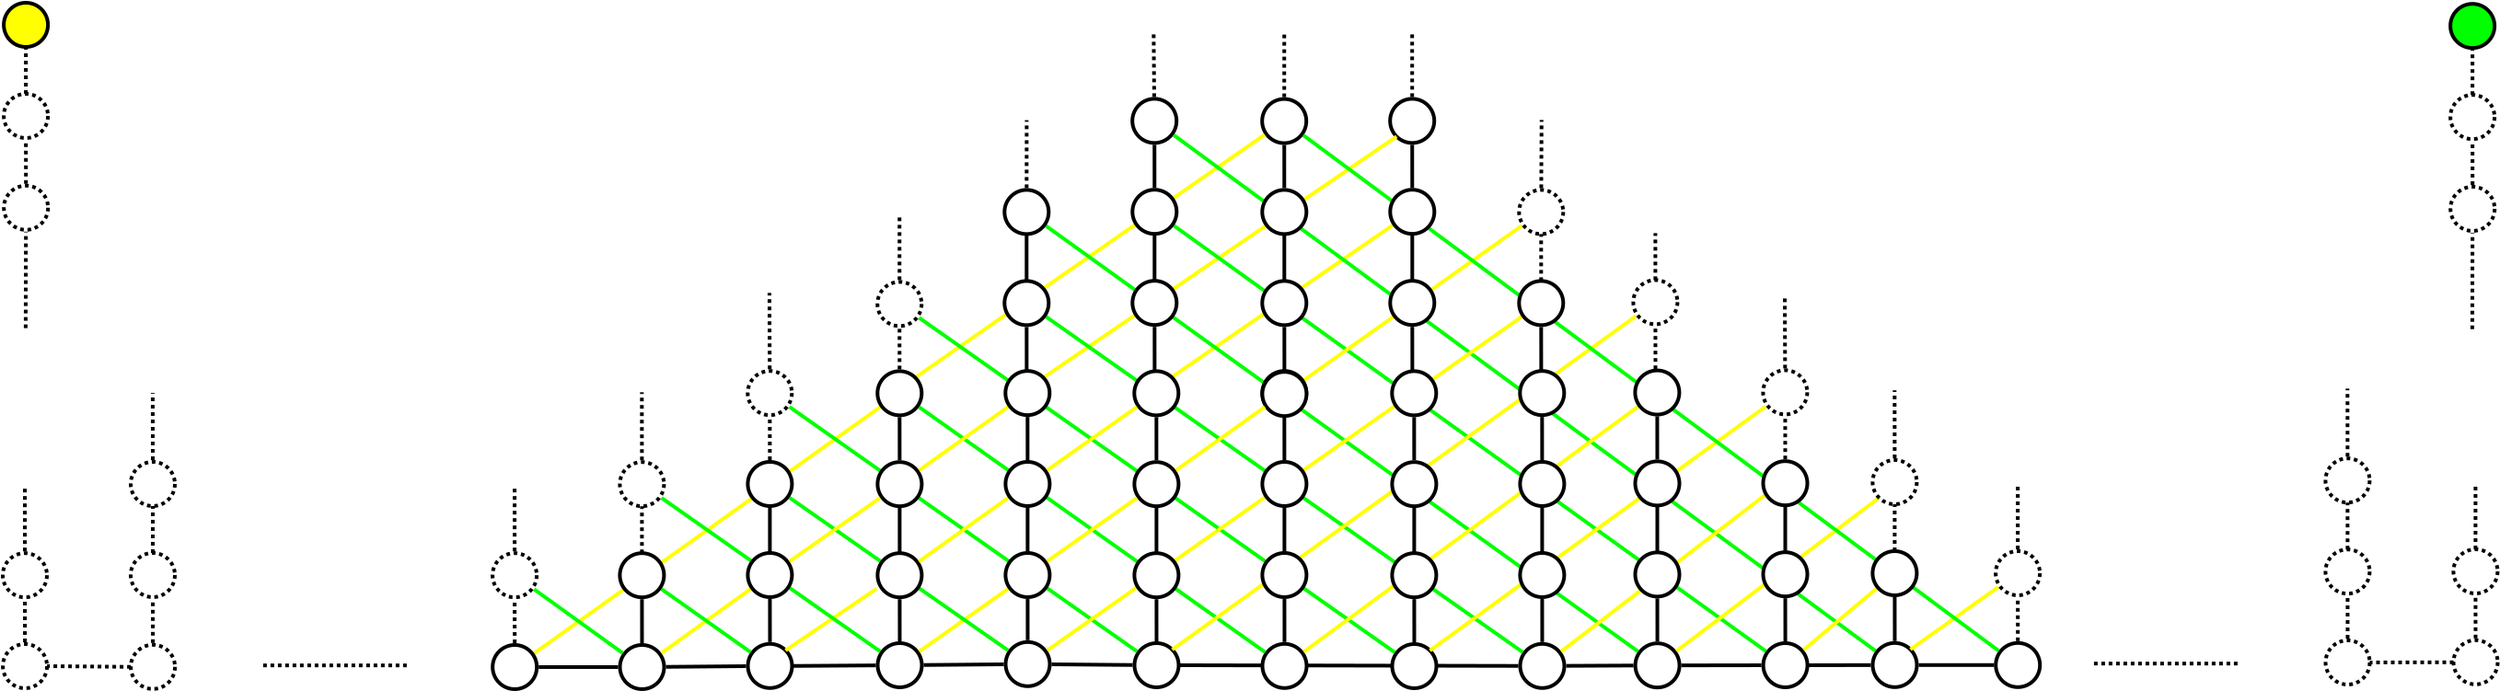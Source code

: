 <?xml version="1.0" encoding="UTF-8"?>
<dia:diagram xmlns:dia="http://www.lysator.liu.se/~alla/dia/">
  <dia:layer name="Background" visible="true" active="true">
    <dia:object type="Standard - Line" version="0" id="O0">
      <dia:attribute name="obj_pos">
        <dia:point val="15.064,43.67"/>
      </dia:attribute>
      <dia:attribute name="obj_bb">
        <dia:rectangle val="14.961,41.18;15.164,43.77"/>
      </dia:attribute>
      <dia:attribute name="conn_endpoints">
        <dia:point val="15.064,43.67"/>
        <dia:point val="15.061,41.28"/>
      </dia:attribute>
      <dia:attribute name="numcp">
        <dia:int val="1"/>
      </dia:attribute>
      <dia:attribute name="line_width">
        <dia:real val="0.2"/>
      </dia:attribute>
      <dia:connections>
        <dia:connection handle="0" to="O1" connection="8"/>
        <dia:connection handle="1" to="O180" connection="8"/>
      </dia:connections>
    </dia:object>
    <dia:object type="Standard - Ellipse" version="0" id="O1">
      <dia:attribute name="obj_pos">
        <dia:point val="13.865,43.77"/>
      </dia:attribute>
      <dia:attribute name="obj_bb">
        <dia:rectangle val="13.765,43.67;16.365,46.27"/>
      </dia:attribute>
      <dia:attribute name="elem_corner">
        <dia:point val="13.865,43.77"/>
      </dia:attribute>
      <dia:attribute name="elem_width">
        <dia:real val="2.4"/>
      </dia:attribute>
      <dia:attribute name="elem_height">
        <dia:real val="2.4"/>
      </dia:attribute>
      <dia:attribute name="border_width">
        <dia:real val="0.2"/>
      </dia:attribute>
      <dia:attribute name="aspect">
        <dia:enum val="2"/>
      </dia:attribute>
    </dia:object>
    <dia:object type="Standard - Line" version="0" id="O2">
      <dia:attribute name="obj_pos">
        <dia:point val="22.014,43.611"/>
      </dia:attribute>
      <dia:attribute name="obj_bb">
        <dia:rectangle val="21.911,41.169;22.114,43.711"/>
      </dia:attribute>
      <dia:attribute name="conn_endpoints">
        <dia:point val="22.014,43.611"/>
        <dia:point val="22.011,41.269"/>
      </dia:attribute>
      <dia:attribute name="numcp">
        <dia:int val="1"/>
      </dia:attribute>
      <dia:attribute name="line_width">
        <dia:real val="0.2"/>
      </dia:attribute>
      <dia:connections>
        <dia:connection handle="0" to="O3" connection="8"/>
        <dia:connection handle="1" to="O109" connection="8"/>
      </dia:connections>
    </dia:object>
    <dia:object type="Standard - Ellipse" version="0" id="O3">
      <dia:attribute name="obj_pos">
        <dia:point val="20.815,43.71"/>
      </dia:attribute>
      <dia:attribute name="obj_bb">
        <dia:rectangle val="20.715,43.61;23.315,46.21"/>
      </dia:attribute>
      <dia:attribute name="elem_corner">
        <dia:point val="20.815,43.71"/>
      </dia:attribute>
      <dia:attribute name="elem_width">
        <dia:real val="2.4"/>
      </dia:attribute>
      <dia:attribute name="elem_height">
        <dia:real val="2.4"/>
      </dia:attribute>
      <dia:attribute name="border_width">
        <dia:real val="0.2"/>
      </dia:attribute>
      <dia:attribute name="aspect">
        <dia:enum val="2"/>
      </dia:attribute>
    </dia:object>
    <dia:object type="Standard - Line" version="0" id="O4">
      <dia:attribute name="obj_pos">
        <dia:point val="29.064,43.571"/>
      </dia:attribute>
      <dia:attribute name="obj_bb">
        <dia:rectangle val="28.961,41.179;29.164,43.671"/>
      </dia:attribute>
      <dia:attribute name="conn_endpoints">
        <dia:point val="29.064,43.571"/>
        <dia:point val="29.061,41.279"/>
      </dia:attribute>
      <dia:attribute name="numcp">
        <dia:int val="1"/>
      </dia:attribute>
      <dia:attribute name="line_width">
        <dia:real val="0.2"/>
      </dia:attribute>
      <dia:connections>
        <dia:connection handle="0" to="O5" connection="8"/>
        <dia:connection handle="1" to="O114" connection="8"/>
      </dia:connections>
    </dia:object>
    <dia:object type="Standard - Ellipse" version="0" id="O5">
      <dia:attribute name="obj_pos">
        <dia:point val="27.865,43.67"/>
      </dia:attribute>
      <dia:attribute name="obj_bb">
        <dia:rectangle val="27.765,43.57;30.365,46.17"/>
      </dia:attribute>
      <dia:attribute name="elem_corner">
        <dia:point val="27.865,43.67"/>
      </dia:attribute>
      <dia:attribute name="elem_width">
        <dia:real val="2.4"/>
      </dia:attribute>
      <dia:attribute name="elem_height">
        <dia:real val="2.4"/>
      </dia:attribute>
      <dia:attribute name="border_width">
        <dia:real val="0.2"/>
      </dia:attribute>
      <dia:attribute name="aspect">
        <dia:enum val="2"/>
      </dia:attribute>
    </dia:object>
    <dia:object type="Standard - Line" version="0" id="O6">
      <dia:attribute name="obj_pos">
        <dia:point val="36.014,43.51"/>
      </dia:attribute>
      <dia:attribute name="obj_bb">
        <dia:rectangle val="35.911,41.17;36.114,43.61"/>
      </dia:attribute>
      <dia:attribute name="conn_endpoints">
        <dia:point val="36.014,43.51"/>
        <dia:point val="36.011,41.27"/>
      </dia:attribute>
      <dia:attribute name="numcp">
        <dia:int val="1"/>
      </dia:attribute>
      <dia:attribute name="line_width">
        <dia:real val="0.2"/>
      </dia:attribute>
      <dia:connections>
        <dia:connection handle="0" to="O7" connection="8"/>
        <dia:connection handle="1" to="O124" connection="8"/>
      </dia:connections>
    </dia:object>
    <dia:object type="Standard - Ellipse" version="0" id="O7">
      <dia:attribute name="obj_pos">
        <dia:point val="34.815,43.61"/>
      </dia:attribute>
      <dia:attribute name="obj_bb">
        <dia:rectangle val="34.715,43.51;37.315,46.11"/>
      </dia:attribute>
      <dia:attribute name="elem_corner">
        <dia:point val="34.815,43.61"/>
      </dia:attribute>
      <dia:attribute name="elem_width">
        <dia:real val="2.4"/>
      </dia:attribute>
      <dia:attribute name="elem_height">
        <dia:real val="2.4"/>
      </dia:attribute>
      <dia:attribute name="border_width">
        <dia:real val="0.2"/>
      </dia:attribute>
      <dia:attribute name="aspect">
        <dia:enum val="2"/>
      </dia:attribute>
    </dia:object>
    <dia:object type="Standard - Line" version="0" id="O8">
      <dia:attribute name="obj_pos">
        <dia:point val="43.014,43.571"/>
      </dia:attribute>
      <dia:attribute name="obj_bb">
        <dia:rectangle val="42.911,41.179;43.114,43.671"/>
      </dia:attribute>
      <dia:attribute name="conn_endpoints">
        <dia:point val="43.014,43.571"/>
        <dia:point val="43.011,41.279"/>
      </dia:attribute>
      <dia:attribute name="numcp">
        <dia:int val="1"/>
      </dia:attribute>
      <dia:attribute name="line_width">
        <dia:real val="0.2"/>
      </dia:attribute>
      <dia:connections>
        <dia:connection handle="0" to="O9" connection="8"/>
        <dia:connection handle="1" to="O148" connection="8"/>
      </dia:connections>
    </dia:object>
    <dia:object type="Standard - Ellipse" version="0" id="O9">
      <dia:attribute name="obj_pos">
        <dia:point val="41.815,43.67"/>
      </dia:attribute>
      <dia:attribute name="obj_bb">
        <dia:rectangle val="41.715,43.57;44.315,46.17"/>
      </dia:attribute>
      <dia:attribute name="elem_corner">
        <dia:point val="41.815,43.67"/>
      </dia:attribute>
      <dia:attribute name="elem_width">
        <dia:real val="2.4"/>
      </dia:attribute>
      <dia:attribute name="elem_height">
        <dia:real val="2.4"/>
      </dia:attribute>
      <dia:attribute name="border_width">
        <dia:real val="0.2"/>
      </dia:attribute>
      <dia:attribute name="aspect">
        <dia:enum val="2"/>
      </dia:attribute>
    </dia:object>
    <dia:object type="Standard - Line" version="0" id="O10">
      <dia:attribute name="obj_pos">
        <dia:point val="63.964,43.611"/>
      </dia:attribute>
      <dia:attribute name="obj_bb">
        <dia:rectangle val="63.861,41.169;64.064,43.711"/>
      </dia:attribute>
      <dia:attribute name="conn_endpoints">
        <dia:point val="63.964,43.611"/>
        <dia:point val="63.961,41.269"/>
      </dia:attribute>
      <dia:attribute name="numcp">
        <dia:int val="1"/>
      </dia:attribute>
      <dia:attribute name="line_width">
        <dia:real val="0.2"/>
      </dia:attribute>
      <dia:connections>
        <dia:connection handle="0" to="O11" connection="8"/>
        <dia:connection handle="1" to="O137" connection="8"/>
      </dia:connections>
    </dia:object>
    <dia:object type="Standard - Ellipse" version="0" id="O11">
      <dia:attribute name="obj_pos">
        <dia:point val="62.765,43.71"/>
      </dia:attribute>
      <dia:attribute name="obj_bb">
        <dia:rectangle val="62.665,43.61;65.265,46.21"/>
      </dia:attribute>
      <dia:attribute name="elem_corner">
        <dia:point val="62.765,43.71"/>
      </dia:attribute>
      <dia:attribute name="elem_width">
        <dia:real val="2.4"/>
      </dia:attribute>
      <dia:attribute name="elem_height">
        <dia:real val="2.4"/>
      </dia:attribute>
      <dia:attribute name="border_width">
        <dia:real val="0.2"/>
      </dia:attribute>
      <dia:attribute name="aspect">
        <dia:enum val="2"/>
      </dia:attribute>
    </dia:object>
    <dia:object type="Standard - Line" version="0" id="O12">
      <dia:attribute name="obj_pos">
        <dia:point val="107.709,33.53"/>
      </dia:attribute>
      <dia:attribute name="obj_bb">
        <dia:rectangle val="107.606,29.739;107.809,33.63"/>
      </dia:attribute>
      <dia:attribute name="conn_endpoints">
        <dia:point val="107.709,33.53"/>
        <dia:point val="107.706,29.839"/>
      </dia:attribute>
      <dia:attribute name="numcp">
        <dia:int val="1"/>
      </dia:attribute>
      <dia:attribute name="line_width">
        <dia:real val="0.2"/>
      </dia:attribute>
      <dia:attribute name="line_style">
        <dia:enum val="4"/>
      </dia:attribute>
      <dia:attribute name="dashlength">
        <dia:real val="2"/>
      </dia:attribute>
      <dia:connections>
        <dia:connection handle="0" to="O37" connection="8"/>
      </dia:connections>
    </dia:object>
    <dia:object type="Standard - Line" version="0" id="O13">
      <dia:attribute name="obj_pos">
        <dia:point val="107.714,43.421"/>
      </dia:attribute>
      <dia:attribute name="obj_bb">
        <dia:rectangle val="107.611,40.979;107.814,43.521"/>
      </dia:attribute>
      <dia:attribute name="conn_endpoints">
        <dia:point val="107.714,43.421"/>
        <dia:point val="107.711,41.079"/>
      </dia:attribute>
      <dia:attribute name="numcp">
        <dia:int val="1"/>
      </dia:attribute>
      <dia:attribute name="line_width">
        <dia:real val="0.2"/>
      </dia:attribute>
      <dia:attribute name="line_style">
        <dia:enum val="4"/>
      </dia:attribute>
      <dia:attribute name="dashlength">
        <dia:real val="2"/>
      </dia:attribute>
      <dia:connections>
        <dia:connection handle="0" to="O14" connection="8"/>
        <dia:connection handle="1" to="O38" connection="8"/>
      </dia:connections>
    </dia:object>
    <dia:object type="Standard - Ellipse" version="0" id="O14">
      <dia:attribute name="obj_pos">
        <dia:point val="106.515,43.52"/>
      </dia:attribute>
      <dia:attribute name="obj_bb">
        <dia:rectangle val="106.415,43.42;109.015,46.02"/>
      </dia:attribute>
      <dia:attribute name="elem_corner">
        <dia:point val="106.515,43.52"/>
      </dia:attribute>
      <dia:attribute name="elem_width">
        <dia:real val="2.4"/>
      </dia:attribute>
      <dia:attribute name="elem_height">
        <dia:real val="2.4"/>
      </dia:attribute>
      <dia:attribute name="border_width">
        <dia:real val="0.2"/>
      </dia:attribute>
      <dia:attribute name="aspect">
        <dia:enum val="2"/>
      </dia:attribute>
      <dia:attribute name="line_style">
        <dia:enum val="4"/>
      </dia:attribute>
      <dia:attribute name="dashlength">
        <dia:real val="2"/>
      </dia:attribute>
    </dia:object>
    <dia:object type="Standard - Ellipse" version="0" id="O15">
      <dia:attribute name="obj_pos">
        <dia:point val="41.7,14.09"/>
      </dia:attribute>
      <dia:attribute name="obj_bb">
        <dia:rectangle val="41.6,13.99;44.2,16.59"/>
      </dia:attribute>
      <dia:attribute name="elem_corner">
        <dia:point val="41.7,14.09"/>
      </dia:attribute>
      <dia:attribute name="elem_width">
        <dia:real val="2.4"/>
      </dia:attribute>
      <dia:attribute name="elem_height">
        <dia:real val="2.4"/>
      </dia:attribute>
      <dia:attribute name="border_width">
        <dia:real val="0.2"/>
      </dia:attribute>
      <dia:attribute name="aspect">
        <dia:enum val="2"/>
      </dia:attribute>
    </dia:object>
    <dia:object type="Standard - Line" version="0" id="O16">
      <dia:attribute name="obj_pos">
        <dia:point val="42.904,18.931"/>
      </dia:attribute>
      <dia:attribute name="obj_bb">
        <dia:rectangle val="42.801,16.489;43.004,19.031"/>
      </dia:attribute>
      <dia:attribute name="conn_endpoints">
        <dia:point val="42.904,18.931"/>
        <dia:point val="42.901,16.589"/>
      </dia:attribute>
      <dia:attribute name="numcp">
        <dia:int val="1"/>
      </dia:attribute>
      <dia:attribute name="line_width">
        <dia:real val="0.2"/>
      </dia:attribute>
      <dia:connections>
        <dia:connection handle="0" to="O72" connection="8"/>
        <dia:connection handle="1" to="O15" connection="8"/>
      </dia:connections>
    </dia:object>
    <dia:object type="Standard - Line" version="0" id="O17">
      <dia:attribute name="obj_pos">
        <dia:point val="114.664,43.411"/>
      </dia:attribute>
      <dia:attribute name="obj_bb">
        <dia:rectangle val="114.561,40.969;114.764,43.511"/>
      </dia:attribute>
      <dia:attribute name="conn_endpoints">
        <dia:point val="114.664,43.411"/>
        <dia:point val="114.661,41.069"/>
      </dia:attribute>
      <dia:attribute name="numcp">
        <dia:int val="1"/>
      </dia:attribute>
      <dia:attribute name="line_width">
        <dia:real val="0.2"/>
      </dia:attribute>
      <dia:attribute name="line_style">
        <dia:enum val="4"/>
      </dia:attribute>
      <dia:attribute name="dashlength">
        <dia:real val="2"/>
      </dia:attribute>
      <dia:connections>
        <dia:connection handle="0" to="O18" connection="8"/>
        <dia:connection handle="1" to="O40" connection="8"/>
      </dia:connections>
    </dia:object>
    <dia:object type="Standard - Ellipse" version="0" id="O18">
      <dia:attribute name="obj_pos">
        <dia:point val="113.465,43.51"/>
      </dia:attribute>
      <dia:attribute name="obj_bb">
        <dia:rectangle val="113.365,43.41;115.965,46.01"/>
      </dia:attribute>
      <dia:attribute name="elem_corner">
        <dia:point val="113.465,43.51"/>
      </dia:attribute>
      <dia:attribute name="elem_width">
        <dia:real val="2.4"/>
      </dia:attribute>
      <dia:attribute name="elem_height">
        <dia:real val="2.4"/>
      </dia:attribute>
      <dia:attribute name="border_width">
        <dia:real val="0.2"/>
      </dia:attribute>
      <dia:attribute name="aspect">
        <dia:enum val="2"/>
      </dia:attribute>
      <dia:attribute name="line_style">
        <dia:enum val="4"/>
      </dia:attribute>
      <dia:attribute name="dashlength">
        <dia:real val="2"/>
      </dia:attribute>
    </dia:object>
    <dia:object type="Standard - Ellipse" version="0" id="O19">
      <dia:attribute name="obj_pos">
        <dia:point val="48.75,14.1"/>
      </dia:attribute>
      <dia:attribute name="obj_bb">
        <dia:rectangle val="48.65,14;51.25,16.6"/>
      </dia:attribute>
      <dia:attribute name="elem_corner">
        <dia:point val="48.75,14.1"/>
      </dia:attribute>
      <dia:attribute name="elem_width">
        <dia:real val="2.4"/>
      </dia:attribute>
      <dia:attribute name="elem_height">
        <dia:real val="2.4"/>
      </dia:attribute>
      <dia:attribute name="border_width">
        <dia:real val="0.2"/>
      </dia:attribute>
      <dia:attribute name="aspect">
        <dia:enum val="2"/>
      </dia:attribute>
    </dia:object>
    <dia:object type="Standard - Line" version="0" id="O20">
      <dia:attribute name="obj_pos">
        <dia:point val="49.954,18.941"/>
      </dia:attribute>
      <dia:attribute name="obj_bb">
        <dia:rectangle val="49.851,16.499;50.054,19.041"/>
      </dia:attribute>
      <dia:attribute name="conn_endpoints">
        <dia:point val="49.954,18.941"/>
        <dia:point val="49.951,16.599"/>
      </dia:attribute>
      <dia:attribute name="numcp">
        <dia:int val="1"/>
      </dia:attribute>
      <dia:attribute name="line_width">
        <dia:real val="0.2"/>
      </dia:attribute>
      <dia:connections>
        <dia:connection handle="0" to="O70" connection="8"/>
        <dia:connection handle="1" to="O19" connection="8"/>
      </dia:connections>
    </dia:object>
    <dia:object type="Standard - Ellipse" version="0" id="O21">
      <dia:attribute name="obj_pos">
        <dia:point val="55.7,14.09"/>
      </dia:attribute>
      <dia:attribute name="obj_bb">
        <dia:rectangle val="55.6,13.99;58.2,16.59"/>
      </dia:attribute>
      <dia:attribute name="elem_corner">
        <dia:point val="55.7,14.09"/>
      </dia:attribute>
      <dia:attribute name="elem_width">
        <dia:real val="2.4"/>
      </dia:attribute>
      <dia:attribute name="elem_height">
        <dia:real val="2.4"/>
      </dia:attribute>
      <dia:attribute name="border_width">
        <dia:real val="0.2"/>
      </dia:attribute>
      <dia:attribute name="aspect">
        <dia:enum val="2"/>
      </dia:attribute>
    </dia:object>
    <dia:object type="Standard - Line" version="0" id="O22">
      <dia:attribute name="obj_pos">
        <dia:point val="56.904,18.931"/>
      </dia:attribute>
      <dia:attribute name="obj_bb">
        <dia:rectangle val="56.801,16.489;57.004,19.031"/>
      </dia:attribute>
      <dia:attribute name="conn_endpoints">
        <dia:point val="56.904,18.931"/>
        <dia:point val="56.901,16.589"/>
      </dia:attribute>
      <dia:attribute name="numcp">
        <dia:int val="1"/>
      </dia:attribute>
      <dia:attribute name="line_width">
        <dia:real val="0.2"/>
      </dia:attribute>
      <dia:connections>
        <dia:connection handle="0" to="O190" connection="8"/>
        <dia:connection handle="1" to="O21" connection="8"/>
      </dia:connections>
    </dia:object>
    <dia:object type="Standard - Line" version="0" id="O23">
      <dia:attribute name="obj_pos">
        <dia:point val="20.715,44.921"/>
      </dia:attribute>
      <dia:attribute name="obj_bb">
        <dia:rectangle val="16.264,44.82;20.816,45.06"/>
      </dia:attribute>
      <dia:attribute name="conn_endpoints">
        <dia:point val="20.715,44.921"/>
        <dia:point val="16.365,44.959"/>
      </dia:attribute>
      <dia:attribute name="numcp">
        <dia:int val="1"/>
      </dia:attribute>
      <dia:attribute name="line_width">
        <dia:real val="0.2"/>
      </dia:attribute>
      <dia:connections>
        <dia:connection handle="0" to="O3" connection="8"/>
        <dia:connection handle="1" to="O1" connection="8"/>
      </dia:connections>
    </dia:object>
    <dia:object type="Standard - Line" version="0" id="O24">
      <dia:attribute name="obj_pos">
        <dia:point val="27.765,44.879"/>
      </dia:attribute>
      <dia:attribute name="obj_bb">
        <dia:rectangle val="23.114,44.778;27.866,45.011"/>
      </dia:attribute>
      <dia:attribute name="conn_endpoints">
        <dia:point val="27.765,44.879"/>
        <dia:point val="23.215,44.91"/>
      </dia:attribute>
      <dia:attribute name="numcp">
        <dia:int val="1"/>
      </dia:attribute>
      <dia:attribute name="line_width">
        <dia:real val="0.2"/>
      </dia:attribute>
      <dia:connections>
        <dia:connection handle="0" to="O5" connection="8"/>
        <dia:connection handle="1" to="O3" connection="4"/>
      </dia:connections>
    </dia:object>
    <dia:object type="Standard - Line" version="0" id="O25">
      <dia:attribute name="obj_pos">
        <dia:point val="34.715,44.821"/>
      </dia:attribute>
      <dia:attribute name="obj_bb">
        <dia:rectangle val="30.264,44.72;34.816,44.96"/>
      </dia:attribute>
      <dia:attribute name="conn_endpoints">
        <dia:point val="34.715,44.821"/>
        <dia:point val="30.365,44.859"/>
      </dia:attribute>
      <dia:attribute name="numcp">
        <dia:int val="1"/>
      </dia:attribute>
      <dia:attribute name="line_width">
        <dia:real val="0.2"/>
      </dia:attribute>
      <dia:connections>
        <dia:connection handle="0" to="O7" connection="8"/>
        <dia:connection handle="1" to="O5" connection="8"/>
      </dia:connections>
    </dia:object>
    <dia:object type="Standard - Line" version="0" id="O26">
      <dia:attribute name="obj_pos">
        <dia:point val="41.715,44.859"/>
      </dia:attribute>
      <dia:attribute name="obj_bb">
        <dia:rectangle val="37.214,44.72;41.816,44.96"/>
      </dia:attribute>
      <dia:attribute name="conn_endpoints">
        <dia:point val="41.715,44.859"/>
        <dia:point val="37.315,44.821"/>
      </dia:attribute>
      <dia:attribute name="numcp">
        <dia:int val="1"/>
      </dia:attribute>
      <dia:attribute name="line_width">
        <dia:real val="0.2"/>
      </dia:attribute>
      <dia:connections>
        <dia:connection handle="0" to="O9" connection="8"/>
        <dia:connection handle="1" to="O7" connection="8"/>
      </dia:connections>
    </dia:object>
    <dia:object type="Standard - Line" version="0" id="O27">
      <dia:attribute name="obj_pos">
        <dia:point val="62.665,44.907"/>
      </dia:attribute>
      <dia:attribute name="obj_bb">
        <dia:rectangle val="44.115,44.77;62.765,45.008"/>
      </dia:attribute>
      <dia:attribute name="conn_endpoints">
        <dia:point val="62.665,44.907"/>
        <dia:point val="44.215,44.87"/>
      </dia:attribute>
      <dia:attribute name="numcp">
        <dia:int val="1"/>
      </dia:attribute>
      <dia:attribute name="line_width">
        <dia:real val="0.2"/>
      </dia:attribute>
      <dia:connections>
        <dia:connection handle="0" to="O11" connection="8"/>
        <dia:connection handle="1" to="O9" connection="4"/>
      </dia:connections>
    </dia:object>
    <dia:object type="Standard - Line" version="0" id="O28">
      <dia:attribute name="obj_pos">
        <dia:point val="113.465,44.71"/>
      </dia:attribute>
      <dia:attribute name="obj_bb">
        <dia:rectangle val="108.815,44.61;113.565,44.82"/>
      </dia:attribute>
      <dia:attribute name="conn_endpoints">
        <dia:point val="113.465,44.71"/>
        <dia:point val="108.915,44.72"/>
      </dia:attribute>
      <dia:attribute name="numcp">
        <dia:int val="1"/>
      </dia:attribute>
      <dia:attribute name="line_width">
        <dia:real val="0.2"/>
      </dia:attribute>
      <dia:attribute name="line_style">
        <dia:enum val="4"/>
      </dia:attribute>
      <dia:attribute name="dashlength">
        <dia:real val="2"/>
      </dia:attribute>
      <dia:connections>
        <dia:connection handle="0" to="O18" connection="3"/>
        <dia:connection handle="1" to="O14" connection="4"/>
      </dia:connections>
    </dia:object>
    <dia:object type="Standard - Line" version="0" id="O29">
      <dia:attribute name="obj_pos">
        <dia:point val="93.935,44.78"/>
      </dia:attribute>
      <dia:attribute name="obj_bb">
        <dia:rectangle val="93.835,44.68;102.035,44.88"/>
      </dia:attribute>
      <dia:attribute name="conn_endpoints">
        <dia:point val="93.935,44.78"/>
        <dia:point val="101.935,44.78"/>
      </dia:attribute>
      <dia:attribute name="numcp">
        <dia:int val="1"/>
      </dia:attribute>
      <dia:attribute name="line_width">
        <dia:real val="0.2"/>
      </dia:attribute>
      <dia:attribute name="line_style">
        <dia:enum val="4"/>
      </dia:attribute>
      <dia:attribute name="dashlength">
        <dia:real val="2"/>
      </dia:attribute>
    </dia:object>
    <dia:object type="Standard - Line" version="0" id="O30">
      <dia:attribute name="obj_pos">
        <dia:point val="16.12,44.21"/>
      </dia:attribute>
      <dia:attribute name="obj_bb">
        <dia:rectangle val="15.98,40.59;21.095,44.35"/>
      </dia:attribute>
      <dia:attribute name="conn_endpoints">
        <dia:point val="16.12,44.21"/>
        <dia:point val="20.955,40.73"/>
      </dia:attribute>
      <dia:attribute name="numcp">
        <dia:int val="1"/>
      </dia:attribute>
      <dia:attribute name="line_color">
        <dia:color val="#ffff00"/>
      </dia:attribute>
      <dia:attribute name="line_width">
        <dia:real val="0.2"/>
      </dia:attribute>
      <dia:connections>
        <dia:connection handle="0" to="O1" connection="8"/>
        <dia:connection handle="1" to="O109" connection="8"/>
      </dia:connections>
    </dia:object>
    <dia:object type="Standard - Line" version="0" id="O31">
      <dia:attribute name="obj_pos">
        <dia:point val="22.863,44.062"/>
      </dia:attribute>
      <dia:attribute name="obj_bb">
        <dia:rectangle val="22.725,40.57;27.951,44.2"/>
      </dia:attribute>
      <dia:attribute name="conn_endpoints">
        <dia:point val="22.863,44.062"/>
        <dia:point val="27.812,40.709"/>
      </dia:attribute>
      <dia:attribute name="numcp">
        <dia:int val="1"/>
      </dia:attribute>
      <dia:attribute name="line_color">
        <dia:color val="#ffff00"/>
      </dia:attribute>
      <dia:attribute name="line_width">
        <dia:real val="0.2"/>
      </dia:attribute>
      <dia:connections>
        <dia:connection handle="0" to="O3" connection="2"/>
      </dia:connections>
    </dia:object>
    <dia:object type="Standard - Line" version="0" id="O32">
      <dia:attribute name="obj_pos">
        <dia:point val="30.127,44.121"/>
      </dia:attribute>
      <dia:attribute name="obj_bb">
        <dia:rectangle val="29.988,40.58;35.087,44.26"/>
      </dia:attribute>
      <dia:attribute name="conn_endpoints">
        <dia:point val="30.127,44.121"/>
        <dia:point val="34.948,40.719"/>
      </dia:attribute>
      <dia:attribute name="numcp">
        <dia:int val="1"/>
      </dia:attribute>
      <dia:attribute name="line_color">
        <dia:color val="#ffff00"/>
      </dia:attribute>
      <dia:attribute name="line_width">
        <dia:real val="0.2"/>
      </dia:attribute>
      <dia:connections>
        <dia:connection handle="0" to="O5" connection="8"/>
        <dia:connection handle="1" to="O124" connection="8"/>
      </dia:connections>
    </dia:object>
    <dia:object type="Standard - Line" version="0" id="O33">
      <dia:attribute name="obj_pos">
        <dia:point val="29.904,29.241"/>
      </dia:attribute>
      <dia:attribute name="obj_bb">
        <dia:rectangle val="29.764,15.903;49.022,29.381"/>
      </dia:attribute>
      <dia:attribute name="conn_endpoints">
        <dia:point val="29.904,29.241"/>
        <dia:point val="48.883,16.042"/>
      </dia:attribute>
      <dia:attribute name="numcp">
        <dia:int val="1"/>
      </dia:attribute>
      <dia:attribute name="line_color">
        <dia:color val="#ffff00"/>
      </dia:attribute>
      <dia:attribute name="line_width">
        <dia:real val="0.2"/>
      </dia:attribute>
      <dia:connections>
        <dia:connection handle="0" to="O111" connection="2"/>
        <dia:connection handle="1" to="O19" connection="8"/>
      </dia:connections>
    </dia:object>
    <dia:object type="Standard - Line" version="0" id="O34">
      <dia:attribute name="obj_pos">
        <dia:point val="9.209,44.216"/>
      </dia:attribute>
      <dia:attribute name="obj_bb">
        <dia:rectangle val="9.07,30.705;28.135,44.355"/>
      </dia:attribute>
      <dia:attribute name="conn_endpoints">
        <dia:point val="9.209,44.216"/>
        <dia:point val="27.996,30.844"/>
      </dia:attribute>
      <dia:attribute name="numcp">
        <dia:int val="1"/>
      </dia:attribute>
      <dia:attribute name="line_color">
        <dia:color val="#ffff00"/>
      </dia:attribute>
      <dia:attribute name="line_width">
        <dia:real val="0.2"/>
      </dia:attribute>
      <dia:connections>
        <dia:connection handle="0" to="O74" connection="8"/>
        <dia:connection handle="1" to="O111" connection="8"/>
      </dia:connections>
    </dia:object>
    <dia:object type="Standard - Line" version="0" id="O35">
      <dia:attribute name="obj_pos">
        <dia:point val="36.809,29.282"/>
      </dia:attribute>
      <dia:attribute name="obj_bb">
        <dia:rectangle val="36.67,16.0;56.19,29.42"/>
      </dia:attribute>
      <dia:attribute name="conn_endpoints">
        <dia:point val="36.809,29.282"/>
        <dia:point val="56.051,16.139"/>
      </dia:attribute>
      <dia:attribute name="numcp">
        <dia:int val="1"/>
      </dia:attribute>
      <dia:attribute name="line_color">
        <dia:color val="#ffff00"/>
      </dia:attribute>
      <dia:attribute name="line_width">
        <dia:real val="0.2"/>
      </dia:attribute>
      <dia:connections>
        <dia:connection handle="1" to="O21" connection="5"/>
      </dia:connections>
    </dia:object>
    <dia:object type="Standard - Line" version="0" id="O36">
      <dia:attribute name="obj_pos">
        <dia:point val="43.758,29.271"/>
      </dia:attribute>
      <dia:attribute name="obj_bb">
        <dia:rectangle val="43.62,20.827;55.973,29.41"/>
      </dia:attribute>
      <dia:attribute name="conn_endpoints">
        <dia:point val="43.758,29.271"/>
        <dia:point val="55.834,20.966"/>
      </dia:attribute>
      <dia:attribute name="numcp">
        <dia:int val="1"/>
      </dia:attribute>
      <dia:attribute name="line_color">
        <dia:color val="#ffff00"/>
      </dia:attribute>
      <dia:attribute name="line_width">
        <dia:real val="0.2"/>
      </dia:attribute>
      <dia:connections>
        <dia:connection handle="1" to="O190" connection="8"/>
      </dia:connections>
    </dia:object>
    <dia:object type="Standard - Ellipse" version="0" id="O37">
      <dia:attribute name="obj_pos">
        <dia:point val="106.51,33.63"/>
      </dia:attribute>
      <dia:attribute name="obj_bb">
        <dia:rectangle val="106.41,33.53;109.01,36.13"/>
      </dia:attribute>
      <dia:attribute name="elem_corner">
        <dia:point val="106.51,33.63"/>
      </dia:attribute>
      <dia:attribute name="elem_width">
        <dia:real val="2.4"/>
      </dia:attribute>
      <dia:attribute name="elem_height">
        <dia:real val="2.4"/>
      </dia:attribute>
      <dia:attribute name="border_width">
        <dia:real val="0.2"/>
      </dia:attribute>
      <dia:attribute name="aspect">
        <dia:enum val="2"/>
      </dia:attribute>
      <dia:attribute name="line_style">
        <dia:enum val="4"/>
      </dia:attribute>
      <dia:attribute name="dashlength">
        <dia:real val="2"/>
      </dia:attribute>
    </dia:object>
    <dia:object type="Standard - Ellipse" version="0" id="O38">
      <dia:attribute name="obj_pos">
        <dia:point val="106.51,38.58"/>
      </dia:attribute>
      <dia:attribute name="obj_bb">
        <dia:rectangle val="106.41,38.48;109.01,41.08"/>
      </dia:attribute>
      <dia:attribute name="elem_corner">
        <dia:point val="106.51,38.58"/>
      </dia:attribute>
      <dia:attribute name="elem_width">
        <dia:real val="2.4"/>
      </dia:attribute>
      <dia:attribute name="elem_height">
        <dia:real val="2.4"/>
      </dia:attribute>
      <dia:attribute name="border_width">
        <dia:real val="0.2"/>
      </dia:attribute>
      <dia:attribute name="aspect">
        <dia:enum val="2"/>
      </dia:attribute>
      <dia:attribute name="line_style">
        <dia:enum val="4"/>
      </dia:attribute>
      <dia:attribute name="dashlength">
        <dia:real val="2"/>
      </dia:attribute>
    </dia:object>
    <dia:object type="Standard - Line" version="0" id="O39">
      <dia:attribute name="obj_pos">
        <dia:point val="107.71,38.58"/>
      </dia:attribute>
      <dia:attribute name="obj_bb">
        <dia:rectangle val="107.61,35.93;107.81,38.68"/>
      </dia:attribute>
      <dia:attribute name="conn_endpoints">
        <dia:point val="107.71,38.58"/>
        <dia:point val="107.71,36.03"/>
      </dia:attribute>
      <dia:attribute name="numcp">
        <dia:int val="1"/>
      </dia:attribute>
      <dia:attribute name="line_width">
        <dia:real val="0.2"/>
      </dia:attribute>
      <dia:attribute name="line_style">
        <dia:enum val="4"/>
      </dia:attribute>
      <dia:attribute name="dashlength">
        <dia:real val="2"/>
      </dia:attribute>
      <dia:connections>
        <dia:connection handle="0" to="O38" connection="1"/>
        <dia:connection handle="1" to="O37" connection="6"/>
      </dia:connections>
    </dia:object>
    <dia:object type="Standard - Ellipse" version="0" id="O40">
      <dia:attribute name="obj_pos">
        <dia:point val="113.46,38.57"/>
      </dia:attribute>
      <dia:attribute name="obj_bb">
        <dia:rectangle val="113.36,38.47;115.96,41.07"/>
      </dia:attribute>
      <dia:attribute name="elem_corner">
        <dia:point val="113.46,38.57"/>
      </dia:attribute>
      <dia:attribute name="elem_width">
        <dia:real val="2.4"/>
      </dia:attribute>
      <dia:attribute name="elem_height">
        <dia:real val="2.4"/>
      </dia:attribute>
      <dia:attribute name="border_width">
        <dia:real val="0.2"/>
      </dia:attribute>
      <dia:attribute name="aspect">
        <dia:enum val="2"/>
      </dia:attribute>
      <dia:attribute name="line_style">
        <dia:enum val="4"/>
      </dia:attribute>
      <dia:attribute name="dashlength">
        <dia:real val="2"/>
      </dia:attribute>
    </dia:object>
    <dia:object type="Standard - Line" version="0" id="O41">
      <dia:attribute name="obj_pos">
        <dia:point val="114.66,38.57"/>
      </dia:attribute>
      <dia:attribute name="obj_bb">
        <dia:rectangle val="114.56,34.92;114.76,38.67"/>
      </dia:attribute>
      <dia:attribute name="conn_endpoints">
        <dia:point val="114.66,38.57"/>
        <dia:point val="114.66,35.02"/>
      </dia:attribute>
      <dia:attribute name="numcp">
        <dia:int val="1"/>
      </dia:attribute>
      <dia:attribute name="line_width">
        <dia:real val="0.2"/>
      </dia:attribute>
      <dia:attribute name="line_style">
        <dia:enum val="4"/>
      </dia:attribute>
      <dia:attribute name="dashlength">
        <dia:real val="2"/>
      </dia:attribute>
      <dia:connections>
        <dia:connection handle="0" to="O40" connection="1"/>
      </dia:connections>
    </dia:object>
    <dia:object type="Standard - Line" version="0" id="O42">
      <dia:attribute name="obj_pos">
        <dia:point val="49.964,43.611"/>
      </dia:attribute>
      <dia:attribute name="obj_bb">
        <dia:rectangle val="49.861,41.169;50.064,43.711"/>
      </dia:attribute>
      <dia:attribute name="conn_endpoints">
        <dia:point val="49.964,43.611"/>
        <dia:point val="49.961,41.269"/>
      </dia:attribute>
      <dia:attribute name="numcp">
        <dia:int val="1"/>
      </dia:attribute>
      <dia:attribute name="line_width">
        <dia:real val="0.2"/>
      </dia:attribute>
      <dia:connections>
        <dia:connection handle="0" to="O43" connection="8"/>
        <dia:connection handle="1" to="O149" connection="8"/>
      </dia:connections>
    </dia:object>
    <dia:object type="Standard - Ellipse" version="0" id="O43">
      <dia:attribute name="obj_pos">
        <dia:point val="48.765,43.71"/>
      </dia:attribute>
      <dia:attribute name="obj_bb">
        <dia:rectangle val="48.665,43.61;51.265,46.21"/>
      </dia:attribute>
      <dia:attribute name="elem_corner">
        <dia:point val="48.765,43.71"/>
      </dia:attribute>
      <dia:attribute name="elem_width">
        <dia:real val="2.4"/>
      </dia:attribute>
      <dia:attribute name="elem_height">
        <dia:real val="2.4"/>
      </dia:attribute>
      <dia:attribute name="border_width">
        <dia:real val="0.2"/>
      </dia:attribute>
      <dia:attribute name="aspect">
        <dia:enum val="2"/>
      </dia:attribute>
    </dia:object>
    <dia:object type="Standard - Line" version="0" id="O44">
      <dia:attribute name="obj_pos">
        <dia:point val="57.014,43.621"/>
      </dia:attribute>
      <dia:attribute name="obj_bb">
        <dia:rectangle val="56.911,41.179;57.114,43.721"/>
      </dia:attribute>
      <dia:attribute name="conn_endpoints">
        <dia:point val="57.014,43.621"/>
        <dia:point val="57.011,41.279"/>
      </dia:attribute>
      <dia:attribute name="numcp">
        <dia:int val="1"/>
      </dia:attribute>
      <dia:attribute name="line_width">
        <dia:real val="0.2"/>
      </dia:attribute>
      <dia:connections>
        <dia:connection handle="0" to="O45" connection="8"/>
        <dia:connection handle="1" to="O152" connection="8"/>
      </dia:connections>
    </dia:object>
    <dia:object type="Standard - Ellipse" version="0" id="O45">
      <dia:attribute name="obj_pos">
        <dia:point val="55.815,43.72"/>
      </dia:attribute>
      <dia:attribute name="obj_bb">
        <dia:rectangle val="55.715,43.62;58.315,46.22"/>
      </dia:attribute>
      <dia:attribute name="elem_corner">
        <dia:point val="55.815,43.72"/>
      </dia:attribute>
      <dia:attribute name="elem_width">
        <dia:real val="2.4"/>
      </dia:attribute>
      <dia:attribute name="elem_height">
        <dia:real val="2.4"/>
      </dia:attribute>
      <dia:attribute name="border_width">
        <dia:real val="0.2"/>
      </dia:attribute>
      <dia:attribute name="aspect">
        <dia:enum val="2"/>
      </dia:attribute>
    </dia:object>
    <dia:object type="Standard - Line" version="0" id="O46">
      <dia:attribute name="obj_pos">
        <dia:point val="-18.456,43.621"/>
      </dia:attribute>
      <dia:attribute name="obj_bb">
        <dia:rectangle val="-18.559,41.179;-18.356,43.721"/>
      </dia:attribute>
      <dia:attribute name="conn_endpoints">
        <dia:point val="-18.456,43.621"/>
        <dia:point val="-18.459,41.279"/>
      </dia:attribute>
      <dia:attribute name="numcp">
        <dia:int val="1"/>
      </dia:attribute>
      <dia:attribute name="line_width">
        <dia:real val="0.2"/>
      </dia:attribute>
      <dia:attribute name="line_style">
        <dia:enum val="4"/>
      </dia:attribute>
      <dia:attribute name="dashlength">
        <dia:real val="2"/>
      </dia:attribute>
      <dia:connections>
        <dia:connection handle="0" to="O47" connection="8"/>
        <dia:connection handle="1" to="O55" connection="8"/>
      </dia:connections>
    </dia:object>
    <dia:object type="Standard - Ellipse" version="0" id="O47">
      <dia:attribute name="obj_pos">
        <dia:point val="-19.655,43.72"/>
      </dia:attribute>
      <dia:attribute name="obj_bb">
        <dia:rectangle val="-19.755,43.62;-17.155,46.22"/>
      </dia:attribute>
      <dia:attribute name="elem_corner">
        <dia:point val="-19.655,43.72"/>
      </dia:attribute>
      <dia:attribute name="elem_width">
        <dia:real val="2.4"/>
      </dia:attribute>
      <dia:attribute name="elem_height">
        <dia:real val="2.4"/>
      </dia:attribute>
      <dia:attribute name="border_width">
        <dia:real val="0.2"/>
      </dia:attribute>
      <dia:attribute name="aspect">
        <dia:enum val="2"/>
      </dia:attribute>
      <dia:attribute name="line_style">
        <dia:enum val="4"/>
      </dia:attribute>
      <dia:attribute name="dashlength">
        <dia:real val="2"/>
      </dia:attribute>
    </dia:object>
    <dia:object type="Standard - Line" version="0" id="O48">
      <dia:attribute name="obj_pos">
        <dia:point val="-11.511,33.721"/>
      </dia:attribute>
      <dia:attribute name="obj_bb">
        <dia:rectangle val="-11.614,29.979;-11.411,33.821"/>
      </dia:attribute>
      <dia:attribute name="conn_endpoints">
        <dia:point val="-11.511,33.721"/>
        <dia:point val="-11.514,30.079"/>
      </dia:attribute>
      <dia:attribute name="numcp">
        <dia:int val="1"/>
      </dia:attribute>
      <dia:attribute name="line_width">
        <dia:real val="0.2"/>
      </dia:attribute>
      <dia:attribute name="line_style">
        <dia:enum val="4"/>
      </dia:attribute>
      <dia:attribute name="dashlength">
        <dia:real val="2"/>
      </dia:attribute>
      <dia:connections>
        <dia:connection handle="0" to="O49" connection="8"/>
      </dia:connections>
    </dia:object>
    <dia:object type="Standard - Ellipse" version="0" id="O49">
      <dia:attribute name="obj_pos">
        <dia:point val="-12.71,33.82"/>
      </dia:attribute>
      <dia:attribute name="obj_bb">
        <dia:rectangle val="-12.81,33.72;-10.21,36.32"/>
      </dia:attribute>
      <dia:attribute name="elem_corner">
        <dia:point val="-12.71,33.82"/>
      </dia:attribute>
      <dia:attribute name="elem_width">
        <dia:real val="2.4"/>
      </dia:attribute>
      <dia:attribute name="elem_height">
        <dia:real val="2.4"/>
      </dia:attribute>
      <dia:attribute name="border_width">
        <dia:real val="0.2"/>
      </dia:attribute>
      <dia:attribute name="aspect">
        <dia:enum val="2"/>
      </dia:attribute>
      <dia:attribute name="line_style">
        <dia:enum val="4"/>
      </dia:attribute>
      <dia:attribute name="dashlength">
        <dia:real val="2"/>
      </dia:attribute>
    </dia:object>
    <dia:object type="Standard - Ellipse" version="0" id="O50">
      <dia:attribute name="obj_pos">
        <dia:point val="-12.71,38.77"/>
      </dia:attribute>
      <dia:attribute name="obj_bb">
        <dia:rectangle val="-12.81,38.67;-10.21,41.27"/>
      </dia:attribute>
      <dia:attribute name="elem_corner">
        <dia:point val="-12.71,38.77"/>
      </dia:attribute>
      <dia:attribute name="elem_width">
        <dia:real val="2.4"/>
      </dia:attribute>
      <dia:attribute name="elem_height">
        <dia:real val="2.4"/>
      </dia:attribute>
      <dia:attribute name="border_width">
        <dia:real val="0.2"/>
      </dia:attribute>
      <dia:attribute name="aspect">
        <dia:enum val="2"/>
      </dia:attribute>
      <dia:attribute name="line_style">
        <dia:enum val="4"/>
      </dia:attribute>
      <dia:attribute name="dashlength">
        <dia:real val="2"/>
      </dia:attribute>
    </dia:object>
    <dia:object type="Standard - Line" version="0" id="O51">
      <dia:attribute name="obj_pos">
        <dia:point val="-11.506,43.66"/>
      </dia:attribute>
      <dia:attribute name="obj_bb">
        <dia:rectangle val="-11.609,41.17;-11.406,43.76"/>
      </dia:attribute>
      <dia:attribute name="conn_endpoints">
        <dia:point val="-11.506,43.66"/>
        <dia:point val="-11.509,41.27"/>
      </dia:attribute>
      <dia:attribute name="numcp">
        <dia:int val="1"/>
      </dia:attribute>
      <dia:attribute name="line_width">
        <dia:real val="0.2"/>
      </dia:attribute>
      <dia:attribute name="line_style">
        <dia:enum val="4"/>
      </dia:attribute>
      <dia:attribute name="dashlength">
        <dia:real val="2"/>
      </dia:attribute>
      <dia:connections>
        <dia:connection handle="0" to="O52" connection="8"/>
        <dia:connection handle="1" to="O50" connection="8"/>
      </dia:connections>
    </dia:object>
    <dia:object type="Standard - Ellipse" version="0" id="O52">
      <dia:attribute name="obj_pos">
        <dia:point val="-12.705,43.76"/>
      </dia:attribute>
      <dia:attribute name="obj_bb">
        <dia:rectangle val="-12.805,43.66;-10.205,46.26"/>
      </dia:attribute>
      <dia:attribute name="elem_corner">
        <dia:point val="-12.705,43.76"/>
      </dia:attribute>
      <dia:attribute name="elem_width">
        <dia:real val="2.4"/>
      </dia:attribute>
      <dia:attribute name="elem_height">
        <dia:real val="2.4"/>
      </dia:attribute>
      <dia:attribute name="border_width">
        <dia:real val="0.2"/>
      </dia:attribute>
      <dia:attribute name="aspect">
        <dia:enum val="2"/>
      </dia:attribute>
      <dia:attribute name="line_style">
        <dia:enum val="4"/>
      </dia:attribute>
      <dia:attribute name="dashlength">
        <dia:real val="2"/>
      </dia:attribute>
    </dia:object>
    <dia:object type="Standard - Line" version="0" id="O53">
      <dia:attribute name="obj_pos">
        <dia:point val="-11.51,38.77"/>
      </dia:attribute>
      <dia:attribute name="obj_bb">
        <dia:rectangle val="-11.61,36.12;-11.41,38.87"/>
      </dia:attribute>
      <dia:attribute name="conn_endpoints">
        <dia:point val="-11.51,38.77"/>
        <dia:point val="-11.51,36.22"/>
      </dia:attribute>
      <dia:attribute name="numcp">
        <dia:int val="1"/>
      </dia:attribute>
      <dia:attribute name="line_width">
        <dia:real val="0.2"/>
      </dia:attribute>
      <dia:attribute name="line_style">
        <dia:enum val="4"/>
      </dia:attribute>
      <dia:attribute name="dashlength">
        <dia:real val="2"/>
      </dia:attribute>
      <dia:connections>
        <dia:connection handle="0" to="O50" connection="1"/>
        <dia:connection handle="1" to="O49" connection="6"/>
      </dia:connections>
    </dia:object>
    <dia:object type="Standard - Line" version="0" id="O54">
      <dia:attribute name="obj_pos">
        <dia:point val="-12.705,44.96"/>
      </dia:attribute>
      <dia:attribute name="obj_bb">
        <dia:rectangle val="-17.356,44.819;-12.604,45.061"/>
      </dia:attribute>
      <dia:attribute name="conn_endpoints">
        <dia:point val="-12.705,44.96"/>
        <dia:point val="-17.255,44.92"/>
      </dia:attribute>
      <dia:attribute name="numcp">
        <dia:int val="1"/>
      </dia:attribute>
      <dia:attribute name="line_width">
        <dia:real val="0.2"/>
      </dia:attribute>
      <dia:attribute name="line_style">
        <dia:enum val="4"/>
      </dia:attribute>
      <dia:attribute name="dashlength">
        <dia:real val="2"/>
      </dia:attribute>
      <dia:connections>
        <dia:connection handle="0" to="O52" connection="3"/>
        <dia:connection handle="1" to="O47" connection="4"/>
      </dia:connections>
    </dia:object>
    <dia:object type="Standard - Ellipse" version="0" id="O55">
      <dia:attribute name="obj_pos">
        <dia:point val="-19.66,38.78"/>
      </dia:attribute>
      <dia:attribute name="obj_bb">
        <dia:rectangle val="-19.76,38.68;-17.16,41.28"/>
      </dia:attribute>
      <dia:attribute name="elem_corner">
        <dia:point val="-19.66,38.78"/>
      </dia:attribute>
      <dia:attribute name="elem_width">
        <dia:real val="2.4"/>
      </dia:attribute>
      <dia:attribute name="elem_height">
        <dia:real val="2.4"/>
      </dia:attribute>
      <dia:attribute name="border_width">
        <dia:real val="0.2"/>
      </dia:attribute>
      <dia:attribute name="aspect">
        <dia:enum val="2"/>
      </dia:attribute>
      <dia:attribute name="line_style">
        <dia:enum val="4"/>
      </dia:attribute>
      <dia:attribute name="dashlength">
        <dia:real val="2"/>
      </dia:attribute>
    </dia:object>
    <dia:object type="Standard - Line" version="0" id="O56">
      <dia:attribute name="obj_pos">
        <dia:point val="-18.46,38.68"/>
      </dia:attribute>
      <dia:attribute name="obj_bb">
        <dia:rectangle val="-18.56,34.98;-18.36,38.78"/>
      </dia:attribute>
      <dia:attribute name="conn_endpoints">
        <dia:point val="-18.46,38.68"/>
        <dia:point val="-18.46,35.08"/>
      </dia:attribute>
      <dia:attribute name="numcp">
        <dia:int val="1"/>
      </dia:attribute>
      <dia:attribute name="line_width">
        <dia:real val="0.2"/>
      </dia:attribute>
      <dia:attribute name="line_style">
        <dia:enum val="4"/>
      </dia:attribute>
      <dia:attribute name="dashlength">
        <dia:real val="2"/>
      </dia:attribute>
      <dia:connections>
        <dia:connection handle="0" to="O55" connection="8"/>
      </dia:connections>
    </dia:object>
    <dia:object type="Standard - Line" version="0" id="O57">
      <dia:attribute name="obj_pos">
        <dia:point val="-5.515,44.88"/>
      </dia:attribute>
      <dia:attribute name="obj_bb">
        <dia:rectangle val="-5.615,44.78;2.585,44.98"/>
      </dia:attribute>
      <dia:attribute name="conn_endpoints">
        <dia:point val="-5.515,44.88"/>
        <dia:point val="2.485,44.88"/>
      </dia:attribute>
      <dia:attribute name="numcp">
        <dia:int val="1"/>
      </dia:attribute>
      <dia:attribute name="line_width">
        <dia:real val="0.2"/>
      </dia:attribute>
      <dia:attribute name="line_style">
        <dia:enum val="4"/>
      </dia:attribute>
      <dia:attribute name="dashlength">
        <dia:real val="2"/>
      </dia:attribute>
    </dia:object>
    <dia:object type="Standard - Line" version="0" id="O58">
      <dia:attribute name="obj_pos">
        <dia:point val="77.169,43.571"/>
      </dia:attribute>
      <dia:attribute name="obj_bb">
        <dia:rectangle val="77.066,41.129;77.269,43.671"/>
      </dia:attribute>
      <dia:attribute name="conn_endpoints">
        <dia:point val="77.169,43.571"/>
        <dia:point val="77.166,41.229"/>
      </dia:attribute>
      <dia:attribute name="numcp">
        <dia:int val="1"/>
      </dia:attribute>
      <dia:attribute name="line_width">
        <dia:real val="0.2"/>
      </dia:attribute>
      <dia:connections>
        <dia:connection handle="0" to="O59" connection="8"/>
        <dia:connection handle="1" to="O170" connection="8"/>
      </dia:connections>
    </dia:object>
    <dia:object type="Standard - Ellipse" version="0" id="O59">
      <dia:attribute name="obj_pos">
        <dia:point val="75.97,43.67"/>
      </dia:attribute>
      <dia:attribute name="obj_bb">
        <dia:rectangle val="75.87,43.57;78.47,46.17"/>
      </dia:attribute>
      <dia:attribute name="elem_corner">
        <dia:point val="75.97,43.67"/>
      </dia:attribute>
      <dia:attribute name="elem_width">
        <dia:real val="2.4"/>
      </dia:attribute>
      <dia:attribute name="elem_height">
        <dia:real val="2.4"/>
      </dia:attribute>
      <dia:attribute name="border_width">
        <dia:real val="0.2"/>
      </dia:attribute>
      <dia:attribute name="aspect">
        <dia:enum val="2"/>
      </dia:attribute>
    </dia:object>
    <dia:object type="Standard - Line" version="0" id="O60">
      <dia:attribute name="obj_pos">
        <dia:point val="70.219,43.581"/>
      </dia:attribute>
      <dia:attribute name="obj_bb">
        <dia:rectangle val="70.116,41.139;70.319,43.681"/>
      </dia:attribute>
      <dia:attribute name="conn_endpoints">
        <dia:point val="70.219,43.581"/>
        <dia:point val="70.216,41.239"/>
      </dia:attribute>
      <dia:attribute name="numcp">
        <dia:int val="1"/>
      </dia:attribute>
      <dia:attribute name="line_width">
        <dia:real val="0.2"/>
      </dia:attribute>
      <dia:connections>
        <dia:connection handle="0" to="O61" connection="8"/>
        <dia:connection handle="1" to="O174" connection="8"/>
      </dia:connections>
    </dia:object>
    <dia:object type="Standard - Ellipse" version="0" id="O61">
      <dia:attribute name="obj_pos">
        <dia:point val="69.02,43.68"/>
      </dia:attribute>
      <dia:attribute name="obj_bb">
        <dia:rectangle val="68.92,43.58;71.52,46.18"/>
      </dia:attribute>
      <dia:attribute name="elem_corner">
        <dia:point val="69.02,43.68"/>
      </dia:attribute>
      <dia:attribute name="elem_width">
        <dia:real val="2.4"/>
      </dia:attribute>
      <dia:attribute name="elem_height">
        <dia:real val="2.4"/>
      </dia:attribute>
      <dia:attribute name="border_width">
        <dia:real val="0.2"/>
      </dia:attribute>
      <dia:attribute name="aspect">
        <dia:enum val="2"/>
      </dia:attribute>
    </dia:object>
    <dia:object type="Standard - Line" version="0" id="O62">
      <dia:attribute name="obj_pos">
        <dia:point val="75.87,44.872"/>
      </dia:attribute>
      <dia:attribute name="obj_bb">
        <dia:rectangle val="71.42,44.772;75.97,44.978"/>
      </dia:attribute>
      <dia:attribute name="conn_endpoints">
        <dia:point val="75.87,44.872"/>
        <dia:point val="71.52,44.878"/>
      </dia:attribute>
      <dia:attribute name="numcp">
        <dia:int val="1"/>
      </dia:attribute>
      <dia:attribute name="line_width">
        <dia:real val="0.2"/>
      </dia:attribute>
      <dia:connections>
        <dia:connection handle="0" to="O59" connection="8"/>
        <dia:connection handle="1" to="O61" connection="8"/>
      </dia:connections>
    </dia:object>
    <dia:object type="Standard - Line" version="0" id="O63">
      <dia:attribute name="obj_pos">
        <dia:point val="68.92,44.886"/>
      </dia:attribute>
      <dia:attribute name="obj_bb">
        <dia:rectangle val="65.165,44.786;69.02,45.004"/>
      </dia:attribute>
      <dia:attribute name="conn_endpoints">
        <dia:point val="68.92,44.886"/>
        <dia:point val="65.265,44.904"/>
      </dia:attribute>
      <dia:attribute name="numcp">
        <dia:int val="1"/>
      </dia:attribute>
      <dia:attribute name="line_width">
        <dia:real val="0.2"/>
      </dia:attribute>
      <dia:connections>
        <dia:connection handle="0" to="O61" connection="8"/>
        <dia:connection handle="1" to="O11" connection="8"/>
      </dia:connections>
    </dia:object>
    <dia:object type="Standard - Line" version="0" id="O64">
      <dia:attribute name="obj_pos">
        <dia:point val="43.96,20.989"/>
      </dia:attribute>
      <dia:attribute name="obj_bb">
        <dia:rectangle val="43.821,20.849;76.254,44.251"/>
      </dia:attribute>
      <dia:attribute name="conn_endpoints">
        <dia:point val="43.96,20.989"/>
        <dia:point val="76.115,44.111"/>
      </dia:attribute>
      <dia:attribute name="numcp">
        <dia:int val="1"/>
      </dia:attribute>
      <dia:attribute name="line_color">
        <dia:color val="#00ff00"/>
      </dia:attribute>
      <dia:attribute name="line_width">
        <dia:real val="0.2"/>
      </dia:attribute>
      <dia:connections>
        <dia:connection handle="0" to="O72" connection="8"/>
        <dia:connection handle="1" to="O59" connection="8"/>
      </dia:connections>
    </dia:object>
    <dia:object type="Standard - Line" version="0" id="O65">
      <dia:attribute name="obj_pos">
        <dia:point val="37.01,20.999"/>
      </dia:attribute>
      <dia:attribute name="obj_bb">
        <dia:rectangle val="36.87,20.859;69.304,44.261"/>
      </dia:attribute>
      <dia:attribute name="conn_endpoints">
        <dia:point val="37.01,20.999"/>
        <dia:point val="69.165,44.121"/>
      </dia:attribute>
      <dia:attribute name="numcp">
        <dia:int val="1"/>
      </dia:attribute>
      <dia:attribute name="line_color">
        <dia:color val="#00ff00"/>
      </dia:attribute>
      <dia:attribute name="line_width">
        <dia:real val="0.2"/>
      </dia:attribute>
      <dia:connections>
        <dia:connection handle="0" to="O69" connection="8"/>
        <dia:connection handle="1" to="O61" connection="8"/>
      </dia:connections>
    </dia:object>
    <dia:object type="Standard - Line" version="0" id="O66">
      <dia:attribute name="obj_pos">
        <dia:point val="37.017,25.937"/>
      </dia:attribute>
      <dia:attribute name="obj_bb">
        <dia:rectangle val="36.877,25.798;63.043,44.302"/>
      </dia:attribute>
      <dia:attribute name="conn_endpoints">
        <dia:point val="37.017,25.937"/>
        <dia:point val="62.903,44.163"/>
      </dia:attribute>
      <dia:attribute name="numcp">
        <dia:int val="1"/>
      </dia:attribute>
      <dia:attribute name="line_color">
        <dia:color val="#00ff00"/>
      </dia:attribute>
      <dia:attribute name="line_width">
        <dia:real val="0.2"/>
      </dia:attribute>
      <dia:connections>
        <dia:connection handle="0" to="O155" connection="8"/>
        <dia:connection handle="1" to="O11" connection="8"/>
      </dia:connections>
    </dia:object>
    <dia:object type="Standard - Line" version="0" id="O67">
      <dia:attribute name="obj_pos">
        <dia:point val="43.947,16.06"/>
      </dia:attribute>
      <dia:attribute name="obj_bb">
        <dia:rectangle val="43.807,15.92;82.208,44.231"/>
      </dia:attribute>
      <dia:attribute name="conn_endpoints">
        <dia:point val="43.947,16.06"/>
        <dia:point val="82.068,44.091"/>
      </dia:attribute>
      <dia:attribute name="numcp">
        <dia:int val="1"/>
      </dia:attribute>
      <dia:attribute name="line_color">
        <dia:color val="#00ff00"/>
      </dia:attribute>
      <dia:attribute name="line_width">
        <dia:real val="0.2"/>
      </dia:attribute>
      <dia:connections>
        <dia:connection handle="0" to="O15" connection="8"/>
        <dia:connection handle="1" to="O95" connection="8"/>
      </dia:connections>
    </dia:object>
    <dia:object type="Standard - Line" version="0" id="O68">
      <dia:attribute name="obj_pos">
        <dia:point val="51.02,29.378"/>
      </dia:attribute>
      <dia:attribute name="obj_bb">
        <dia:rectangle val="50.88,20.852;62.985,29.518"/>
      </dia:attribute>
      <dia:attribute name="conn_endpoints">
        <dia:point val="51.02,29.378"/>
        <dia:point val="62.845,20.991"/>
      </dia:attribute>
      <dia:attribute name="numcp">
        <dia:int val="1"/>
      </dia:attribute>
      <dia:attribute name="line_color">
        <dia:color val="#ffff00"/>
      </dia:attribute>
      <dia:attribute name="line_width">
        <dia:real val="0.2"/>
      </dia:attribute>
      <dia:connections>
        <dia:connection handle="0" to="O142" connection="8"/>
        <dia:connection handle="1" to="O71" connection="8"/>
      </dia:connections>
    </dia:object>
    <dia:object type="Standard - Ellipse" version="0" id="O69">
      <dia:attribute name="obj_pos">
        <dia:point val="34.755,19.04"/>
      </dia:attribute>
      <dia:attribute name="obj_bb">
        <dia:rectangle val="34.655,18.94;37.255,21.54"/>
      </dia:attribute>
      <dia:attribute name="elem_corner">
        <dia:point val="34.755,19.04"/>
      </dia:attribute>
      <dia:attribute name="elem_width">
        <dia:real val="2.4"/>
      </dia:attribute>
      <dia:attribute name="elem_height">
        <dia:real val="2.4"/>
      </dia:attribute>
      <dia:attribute name="border_width">
        <dia:real val="0.2"/>
      </dia:attribute>
      <dia:attribute name="aspect">
        <dia:enum val="2"/>
      </dia:attribute>
    </dia:object>
    <dia:object type="Standard - Ellipse" version="0" id="O70">
      <dia:attribute name="obj_pos">
        <dia:point val="48.755,19.04"/>
      </dia:attribute>
      <dia:attribute name="obj_bb">
        <dia:rectangle val="48.655,18.94;51.255,21.54"/>
      </dia:attribute>
      <dia:attribute name="elem_corner">
        <dia:point val="48.755,19.04"/>
      </dia:attribute>
      <dia:attribute name="elem_width">
        <dia:real val="2.4"/>
      </dia:attribute>
      <dia:attribute name="elem_height">
        <dia:real val="2.4"/>
      </dia:attribute>
      <dia:attribute name="border_width">
        <dia:real val="0.2"/>
      </dia:attribute>
      <dia:attribute name="aspect">
        <dia:enum val="2"/>
      </dia:attribute>
    </dia:object>
    <dia:object type="Standard - Ellipse" version="0" id="O71">
      <dia:attribute name="obj_pos">
        <dia:point val="62.705,19.04"/>
      </dia:attribute>
      <dia:attribute name="obj_bb">
        <dia:rectangle val="62.605,18.94;65.205,21.54"/>
      </dia:attribute>
      <dia:attribute name="elem_corner">
        <dia:point val="62.705,19.04"/>
      </dia:attribute>
      <dia:attribute name="elem_width">
        <dia:real val="2.4"/>
      </dia:attribute>
      <dia:attribute name="elem_height">
        <dia:real val="2.4"/>
      </dia:attribute>
      <dia:attribute name="border_width">
        <dia:real val="0.2"/>
      </dia:attribute>
      <dia:attribute name="aspect">
        <dia:enum val="2"/>
      </dia:attribute>
      <dia:attribute name="line_style">
        <dia:enum val="4"/>
      </dia:attribute>
      <dia:attribute name="dashlength">
        <dia:real val="2"/>
      </dia:attribute>
    </dia:object>
    <dia:object type="Standard - Ellipse" version="0" id="O72">
      <dia:attribute name="obj_pos">
        <dia:point val="41.705,19.03"/>
      </dia:attribute>
      <dia:attribute name="obj_bb">
        <dia:rectangle val="41.605,18.93;44.205,21.53"/>
      </dia:attribute>
      <dia:attribute name="elem_corner">
        <dia:point val="41.705,19.03"/>
      </dia:attribute>
      <dia:attribute name="elem_width">
        <dia:real val="2.4"/>
      </dia:attribute>
      <dia:attribute name="elem_height">
        <dia:real val="2.4"/>
      </dia:attribute>
      <dia:attribute name="border_width">
        <dia:real val="0.2"/>
      </dia:attribute>
      <dia:attribute name="aspect">
        <dia:enum val="2"/>
      </dia:attribute>
    </dia:object>
    <dia:object type="Standard - Line" version="0" id="O73">
      <dia:attribute name="obj_pos">
        <dia:point val="8.149,43.67"/>
      </dia:attribute>
      <dia:attribute name="obj_bb">
        <dia:rectangle val="8.046,41.18;8.249,43.77"/>
      </dia:attribute>
      <dia:attribute name="conn_endpoints">
        <dia:point val="8.149,43.67"/>
        <dia:point val="8.146,41.28"/>
      </dia:attribute>
      <dia:attribute name="numcp">
        <dia:int val="1"/>
      </dia:attribute>
      <dia:attribute name="line_width">
        <dia:real val="0.2"/>
      </dia:attribute>
      <dia:attribute name="line_style">
        <dia:enum val="4"/>
      </dia:attribute>
      <dia:attribute name="dashlength">
        <dia:real val="2"/>
      </dia:attribute>
      <dia:connections>
        <dia:connection handle="0" to="O74" connection="8"/>
        <dia:connection handle="1" to="O178" connection="8"/>
      </dia:connections>
    </dia:object>
    <dia:object type="Standard - Ellipse" version="0" id="O74">
      <dia:attribute name="obj_pos">
        <dia:point val="6.95,43.77"/>
      </dia:attribute>
      <dia:attribute name="obj_bb">
        <dia:rectangle val="6.85,43.67;9.45,46.27"/>
      </dia:attribute>
      <dia:attribute name="elem_corner">
        <dia:point val="6.95,43.77"/>
      </dia:attribute>
      <dia:attribute name="elem_width">
        <dia:real val="2.4"/>
      </dia:attribute>
      <dia:attribute name="elem_height">
        <dia:real val="2.4"/>
      </dia:attribute>
      <dia:attribute name="border_width">
        <dia:real val="0.2"/>
      </dia:attribute>
      <dia:attribute name="aspect">
        <dia:enum val="2"/>
      </dia:attribute>
    </dia:object>
    <dia:object type="Standard - Line" version="0" id="O75">
      <dia:attribute name="obj_pos">
        <dia:point val="13.765,44.97"/>
      </dia:attribute>
      <dia:attribute name="obj_bb">
        <dia:rectangle val="9.35,44.87;13.865,45.07"/>
      </dia:attribute>
      <dia:attribute name="conn_endpoints">
        <dia:point val="13.765,44.97"/>
        <dia:point val="9.45,44.97"/>
      </dia:attribute>
      <dia:attribute name="numcp">
        <dia:int val="1"/>
      </dia:attribute>
      <dia:attribute name="line_width">
        <dia:real val="0.2"/>
      </dia:attribute>
      <dia:connections>
        <dia:connection handle="0" to="O1" connection="8"/>
        <dia:connection handle="1" to="O74" connection="8"/>
      </dia:connections>
    </dia:object>
    <dia:object type="Standard - Line" version="0" id="O76">
      <dia:attribute name="obj_pos">
        <dia:point val="63.911,18.94"/>
      </dia:attribute>
      <dia:attribute name="obj_bb">
        <dia:rectangle val="63.811,15.14;64.029,19.04"/>
      </dia:attribute>
      <dia:attribute name="conn_endpoints">
        <dia:point val="63.911,18.94"/>
        <dia:point val="63.928,15.241"/>
      </dia:attribute>
      <dia:attribute name="numcp">
        <dia:int val="1"/>
      </dia:attribute>
      <dia:attribute name="line_width">
        <dia:real val="0.2"/>
      </dia:attribute>
      <dia:attribute name="line_style">
        <dia:enum val="4"/>
      </dia:attribute>
      <dia:attribute name="dashlength">
        <dia:real val="2"/>
      </dia:attribute>
      <dia:connections>
        <dia:connection handle="0" to="O71" connection="8"/>
      </dia:connections>
    </dia:object>
    <dia:object type="Standard - Line" version="0" id="O77">
      <dia:attribute name="obj_pos">
        <dia:point val="56.9,13.99"/>
      </dia:attribute>
      <dia:attribute name="obj_bb">
        <dia:rectangle val="56.798,10.441;57.0,14.09"/>
      </dia:attribute>
      <dia:attribute name="conn_endpoints">
        <dia:point val="56.9,13.99"/>
        <dia:point val="56.898,10.541"/>
      </dia:attribute>
      <dia:attribute name="numcp">
        <dia:int val="1"/>
      </dia:attribute>
      <dia:attribute name="line_width">
        <dia:real val="0.2"/>
      </dia:attribute>
      <dia:attribute name="line_style">
        <dia:enum val="4"/>
      </dia:attribute>
      <dia:attribute name="dashlength">
        <dia:real val="2"/>
      </dia:attribute>
      <dia:connections>
        <dia:connection handle="0" to="O21" connection="8"/>
      </dia:connections>
    </dia:object>
    <dia:object type="Standard - Line" version="0" id="O78">
      <dia:attribute name="obj_pos">
        <dia:point val="49.95,14.0"/>
      </dia:attribute>
      <dia:attribute name="obj_bb">
        <dia:rectangle val="49.85,10.399;50.051,14.1"/>
      </dia:attribute>
      <dia:attribute name="conn_endpoints">
        <dia:point val="49.95,14.0"/>
        <dia:point val="49.951,10.499"/>
      </dia:attribute>
      <dia:attribute name="numcp">
        <dia:int val="1"/>
      </dia:attribute>
      <dia:attribute name="line_width">
        <dia:real val="0.2"/>
      </dia:attribute>
      <dia:attribute name="line_style">
        <dia:enum val="4"/>
      </dia:attribute>
      <dia:attribute name="dashlength">
        <dia:real val="2"/>
      </dia:attribute>
      <dia:connections>
        <dia:connection handle="0" to="O19" connection="8"/>
      </dia:connections>
    </dia:object>
    <dia:object type="Standard - Line" version="0" id="O79">
      <dia:attribute name="obj_pos">
        <dia:point val="42.888,13.991"/>
      </dia:attribute>
      <dia:attribute name="obj_bb">
        <dia:rectangle val="42.756,10.489;42.989,14.091"/>
      </dia:attribute>
      <dia:attribute name="conn_endpoints">
        <dia:point val="42.888,13.991"/>
        <dia:point val="42.857,10.59"/>
      </dia:attribute>
      <dia:attribute name="numcp">
        <dia:int val="1"/>
      </dia:attribute>
      <dia:attribute name="line_width">
        <dia:real val="0.2"/>
      </dia:attribute>
      <dia:attribute name="line_style">
        <dia:enum val="4"/>
      </dia:attribute>
      <dia:attribute name="dashlength">
        <dia:real val="2"/>
      </dia:attribute>
      <dia:connections>
        <dia:connection handle="0" to="O15" connection="8"/>
      </dia:connections>
    </dia:object>
    <dia:object type="Standard - Line" version="0" id="O80">
      <dia:attribute name="obj_pos">
        <dia:point val="35.956,18.94"/>
      </dia:attribute>
      <dia:attribute name="obj_bb">
        <dia:rectangle val="35.856,15.15;36.06,19.04"/>
      </dia:attribute>
      <dia:attribute name="conn_endpoints">
        <dia:point val="35.956,18.94"/>
        <dia:point val="35.96,15.25"/>
      </dia:attribute>
      <dia:attribute name="numcp">
        <dia:int val="1"/>
      </dia:attribute>
      <dia:attribute name="line_width">
        <dia:real val="0.2"/>
      </dia:attribute>
      <dia:attribute name="line_style">
        <dia:enum val="4"/>
      </dia:attribute>
      <dia:attribute name="dashlength">
        <dia:real val="2"/>
      </dia:attribute>
      <dia:connections>
        <dia:connection handle="0" to="O69" connection="8"/>
      </dia:connections>
    </dia:object>
    <dia:object type="Standard - Line" version="0" id="O81">
      <dia:attribute name="obj_pos">
        <dia:point val="29.052,23.94"/>
      </dia:attribute>
      <dia:attribute name="obj_bb">
        <dia:rectangle val="28.953,20.39;29.152,24.04"/>
      </dia:attribute>
      <dia:attribute name="conn_endpoints">
        <dia:point val="29.052,23.94"/>
        <dia:point val="29.052,20.49"/>
      </dia:attribute>
      <dia:attribute name="numcp">
        <dia:int val="1"/>
      </dia:attribute>
      <dia:attribute name="line_width">
        <dia:real val="0.2"/>
      </dia:attribute>
      <dia:attribute name="line_style">
        <dia:enum val="4"/>
      </dia:attribute>
      <dia:attribute name="dashlength">
        <dia:real val="2"/>
      </dia:attribute>
      <dia:connections>
        <dia:connection handle="0" to="O182" connection="8"/>
      </dia:connections>
    </dia:object>
    <dia:object type="Standard - Line" version="0" id="O82">
      <dia:attribute name="obj_pos">
        <dia:point val="30.115,25.988"/>
      </dia:attribute>
      <dia:attribute name="obj_bb">
        <dia:rectangle val="29.976,25.848;56.092,44.312"/>
      </dia:attribute>
      <dia:attribute name="conn_endpoints">
        <dia:point val="30.115,25.988"/>
        <dia:point val="55.953,44.172"/>
      </dia:attribute>
      <dia:attribute name="numcp">
        <dia:int val="1"/>
      </dia:attribute>
      <dia:attribute name="line_color">
        <dia:color val="#00ff00"/>
      </dia:attribute>
      <dia:attribute name="line_width">
        <dia:real val="0.2"/>
      </dia:attribute>
      <dia:connections>
        <dia:connection handle="0" to="O182" connection="8"/>
        <dia:connection handle="1" to="O45" connection="8"/>
      </dia:connections>
    </dia:object>
    <dia:object type="Standard - Line" version="0" id="O83">
      <dia:attribute name="obj_pos">
        <dia:point val="30.116,30.842"/>
      </dia:attribute>
      <dia:attribute name="obj_bb">
        <dia:rectangle val="29.977,30.703;49.044,44.297"/>
      </dia:attribute>
      <dia:attribute name="conn_endpoints">
        <dia:point val="30.116,30.842"/>
        <dia:point val="48.904,44.158"/>
      </dia:attribute>
      <dia:attribute name="numcp">
        <dia:int val="1"/>
      </dia:attribute>
      <dia:attribute name="line_color">
        <dia:color val="#00ff00"/>
      </dia:attribute>
      <dia:attribute name="line_width">
        <dia:real val="0.2"/>
      </dia:attribute>
      <dia:connections>
        <dia:connection handle="0" to="O111" connection="8"/>
        <dia:connection handle="1" to="O43" connection="8"/>
      </dia:connections>
    </dia:object>
    <dia:object type="Standard - Line" version="0" id="O84">
      <dia:attribute name="obj_pos">
        <dia:point val="23.067,30.828"/>
      </dia:attribute>
      <dia:attribute name="obj_bb">
        <dia:rectangle val="22.928,30.689;42.092,44.261"/>
      </dia:attribute>
      <dia:attribute name="conn_endpoints">
        <dia:point val="23.067,30.828"/>
        <dia:point val="41.953,44.122"/>
      </dia:attribute>
      <dia:attribute name="numcp">
        <dia:int val="1"/>
      </dia:attribute>
      <dia:attribute name="line_color">
        <dia:color val="#00ff00"/>
      </dia:attribute>
      <dia:attribute name="line_width">
        <dia:real val="0.2"/>
      </dia:attribute>
      <dia:connections>
        <dia:connection handle="0" to="O107" connection="8"/>
        <dia:connection handle="1" to="O9" connection="8"/>
      </dia:connections>
    </dia:object>
    <dia:object type="Standard - Line" version="0" id="O85">
      <dia:attribute name="obj_pos">
        <dia:point val="23.076,35.765"/>
      </dia:attribute>
      <dia:attribute name="obj_bb">
        <dia:rectangle val="22.936,35.626;35.089,44.204"/>
      </dia:attribute>
      <dia:attribute name="conn_endpoints">
        <dia:point val="23.076,35.765"/>
        <dia:point val="34.95,44.065"/>
      </dia:attribute>
      <dia:attribute name="numcp">
        <dia:int val="1"/>
      </dia:attribute>
      <dia:attribute name="line_color">
        <dia:color val="#00ff00"/>
      </dia:attribute>
      <dia:attribute name="line_width">
        <dia:real val="0.2"/>
      </dia:attribute>
      <dia:connections>
        <dia:connection handle="0" to="O119" connection="8"/>
        <dia:connection handle="1" to="O7" connection="8"/>
      </dia:connections>
    </dia:object>
    <dia:object type="Standard - Line" version="0" id="O86">
      <dia:attribute name="obj_pos">
        <dia:point val="16.124,35.777"/>
      </dia:attribute>
      <dia:attribute name="obj_bb">
        <dia:rectangle val="15.985,35.638;28.14,44.262"/>
      </dia:attribute>
      <dia:attribute name="conn_endpoints">
        <dia:point val="16.124,35.777"/>
        <dia:point val="28.001,44.123"/>
      </dia:attribute>
      <dia:attribute name="numcp">
        <dia:int val="1"/>
      </dia:attribute>
      <dia:attribute name="line_color">
        <dia:color val="#00ff00"/>
      </dia:attribute>
      <dia:attribute name="line_width">
        <dia:real val="0.2"/>
      </dia:attribute>
      <dia:connections>
        <dia:connection handle="0" to="O105" connection="8"/>
        <dia:connection handle="1" to="O5" connection="8"/>
      </dia:connections>
    </dia:object>
    <dia:object type="Standard - Line" version="0" id="O87">
      <dia:attribute name="obj_pos">
        <dia:point val="16.12,40.732"/>
      </dia:attribute>
      <dia:attribute name="obj_bb">
        <dia:rectangle val="15.981,40.592;21.094,44.298"/>
      </dia:attribute>
      <dia:attribute name="conn_endpoints">
        <dia:point val="16.12,40.732"/>
        <dia:point val="20.955,44.158"/>
      </dia:attribute>
      <dia:attribute name="numcp">
        <dia:int val="1"/>
      </dia:attribute>
      <dia:attribute name="line_color">
        <dia:color val="#00ff00"/>
      </dia:attribute>
      <dia:attribute name="line_width">
        <dia:real val="0.2"/>
      </dia:attribute>
      <dia:connections>
        <dia:connection handle="0" to="O180" connection="8"/>
        <dia:connection handle="1" to="O3" connection="8"/>
      </dia:connections>
    </dia:object>
    <dia:object type="Standard - Line" version="0" id="O88">
      <dia:attribute name="obj_pos">
        <dia:point val="37.078,44.062"/>
      </dia:attribute>
      <dia:attribute name="obj_bb">
        <dia:rectangle val="36.939,25.799;62.981,44.202"/>
      </dia:attribute>
      <dia:attribute name="conn_endpoints">
        <dia:point val="37.078,44.062"/>
        <dia:point val="62.842,25.938"/>
      </dia:attribute>
      <dia:attribute name="numcp">
        <dia:int val="1"/>
      </dia:attribute>
      <dia:attribute name="line_color">
        <dia:color val="#ffff00"/>
      </dia:attribute>
      <dia:attribute name="line_width">
        <dia:real val="0.2"/>
      </dia:attribute>
      <dia:connections>
        <dia:connection handle="0" to="O7" connection="8"/>
        <dia:connection handle="1" to="O163" connection="8"/>
      </dia:connections>
    </dia:object>
    <dia:object type="Standard - Line" version="0" id="O89">
      <dia:attribute name="obj_pos">
        <dia:point val="43.864,44.022"/>
      </dia:attribute>
      <dia:attribute name="obj_bb">
        <dia:rectangle val="43.724,25.759;69.195,44.161"/>
      </dia:attribute>
      <dia:attribute name="conn_endpoints">
        <dia:point val="43.864,44.022"/>
        <dia:point val="69.055,25.899"/>
      </dia:attribute>
      <dia:attribute name="numcp">
        <dia:int val="1"/>
      </dia:attribute>
      <dia:attribute name="line_color">
        <dia:color val="#ffff00"/>
      </dia:attribute>
      <dia:attribute name="line_width">
        <dia:real val="0.2"/>
      </dia:attribute>
      <dia:connections>
        <dia:connection handle="0" to="O9" connection="2"/>
        <dia:connection handle="1" to="O176" connection="8"/>
      </dia:connections>
    </dia:object>
    <dia:object type="Standard - Line" version="0" id="O90">
      <dia:attribute name="obj_pos">
        <dia:point val="51.013,44.141"/>
      </dia:attribute>
      <dia:attribute name="obj_bb">
        <dia:rectangle val="50.873,30.68;69.302,44.28"/>
      </dia:attribute>
      <dia:attribute name="conn_endpoints">
        <dia:point val="51.013,44.141"/>
        <dia:point val="69.162,30.819"/>
      </dia:attribute>
      <dia:attribute name="numcp">
        <dia:int val="1"/>
      </dia:attribute>
      <dia:attribute name="line_color">
        <dia:color val="#ffff00"/>
      </dia:attribute>
      <dia:attribute name="line_width">
        <dia:real val="0.2"/>
      </dia:attribute>
      <dia:connections>
        <dia:connection handle="0" to="O43" connection="8"/>
        <dia:connection handle="1" to="O165" connection="8"/>
      </dia:connections>
    </dia:object>
    <dia:object type="Standard - Line" version="0" id="O91">
      <dia:attribute name="obj_pos">
        <dia:point val="57.864,44.072"/>
      </dia:attribute>
      <dia:attribute name="obj_bb">
        <dia:rectangle val="57.724,30.665;76.249,44.211"/>
      </dia:attribute>
      <dia:attribute name="conn_endpoints">
        <dia:point val="57.864,44.072"/>
        <dia:point val="76.109,30.804"/>
      </dia:attribute>
      <dia:attribute name="numcp">
        <dia:int val="1"/>
      </dia:attribute>
      <dia:attribute name="line_color">
        <dia:color val="#ffff00"/>
      </dia:attribute>
      <dia:attribute name="line_width">
        <dia:real val="0.2"/>
      </dia:attribute>
      <dia:connections>
        <dia:connection handle="0" to="O45" connection="2"/>
        <dia:connection handle="1" to="O167" connection="8"/>
      </dia:connections>
    </dia:object>
    <dia:object type="Standard - Line" version="0" id="O92">
      <dia:attribute name="obj_pos">
        <dia:point val="64.996,44.119"/>
      </dia:attribute>
      <dia:attribute name="obj_bb">
        <dia:rectangle val="64.856,33.991;78.154,44.259"/>
      </dia:attribute>
      <dia:attribute name="conn_endpoints">
        <dia:point val="64.996,44.119"/>
        <dia:point val="78.013,34.132"/>
      </dia:attribute>
      <dia:attribute name="numcp">
        <dia:int val="1"/>
      </dia:attribute>
      <dia:attribute name="line_color">
        <dia:color val="#ffff00"/>
      </dia:attribute>
      <dia:attribute name="line_width">
        <dia:real val="0.2"/>
      </dia:attribute>
      <dia:connections>
        <dia:connection handle="0" to="O11" connection="8"/>
        <dia:connection handle="1" to="O169" connection="2"/>
      </dia:connections>
    </dia:object>
    <dia:object type="Standard - Line" version="0" id="O93">
      <dia:attribute name="obj_pos">
        <dia:point val="71.257,44.096"/>
      </dia:attribute>
      <dia:attribute name="obj_bb">
        <dia:rectangle val="71.117,35.63;82.402,44.236"/>
      </dia:attribute>
      <dia:attribute name="conn_endpoints">
        <dia:point val="71.257,44.096"/>
        <dia:point val="82.261,35.77"/>
      </dia:attribute>
      <dia:attribute name="numcp">
        <dia:int val="1"/>
      </dia:attribute>
      <dia:attribute name="line_color">
        <dia:color val="#ffff00"/>
      </dia:attribute>
      <dia:attribute name="line_width">
        <dia:real val="0.2"/>
      </dia:attribute>
      <dia:connections>
        <dia:connection handle="0" to="O61" connection="8"/>
        <dia:connection handle="1" to="O185" connection="5"/>
      </dia:connections>
    </dia:object>
    <dia:object type="Standard - Line" version="0" id="O94">
      <dia:attribute name="obj_pos">
        <dia:point val="83.114,43.561"/>
      </dia:attribute>
      <dia:attribute name="obj_bb">
        <dia:rectangle val="83.011,41.071;83.214,43.661"/>
      </dia:attribute>
      <dia:attribute name="conn_endpoints">
        <dia:point val="83.114,43.561"/>
        <dia:point val="83.111,41.171"/>
      </dia:attribute>
      <dia:attribute name="numcp">
        <dia:int val="1"/>
      </dia:attribute>
      <dia:attribute name="line_width">
        <dia:real val="0.2"/>
      </dia:attribute>
      <dia:connections>
        <dia:connection handle="0" to="O95" connection="8"/>
        <dia:connection handle="1" to="O189" connection="8"/>
      </dia:connections>
    </dia:object>
    <dia:object type="Standard - Ellipse" version="0" id="O95">
      <dia:attribute name="obj_pos">
        <dia:point val="81.915,43.661"/>
      </dia:attribute>
      <dia:attribute name="obj_bb">
        <dia:rectangle val="81.815,43.561;84.415,46.161"/>
      </dia:attribute>
      <dia:attribute name="elem_corner">
        <dia:point val="81.915,43.661"/>
      </dia:attribute>
      <dia:attribute name="elem_width">
        <dia:real val="2.4"/>
      </dia:attribute>
      <dia:attribute name="elem_height">
        <dia:real val="2.4"/>
      </dia:attribute>
      <dia:attribute name="border_width">
        <dia:real val="0.2"/>
      </dia:attribute>
      <dia:attribute name="aspect">
        <dia:enum val="2"/>
      </dia:attribute>
    </dia:object>
    <dia:object type="Standard - Line" version="0" id="O96">
      <dia:attribute name="obj_pos">
        <dia:point val="89.799,43.561"/>
      </dia:attribute>
      <dia:attribute name="obj_bb">
        <dia:rectangle val="89.696,41.071;89.899,43.661"/>
      </dia:attribute>
      <dia:attribute name="conn_endpoints">
        <dia:point val="89.799,43.561"/>
        <dia:point val="89.796,41.171"/>
      </dia:attribute>
      <dia:attribute name="numcp">
        <dia:int val="1"/>
      </dia:attribute>
      <dia:attribute name="line_width">
        <dia:real val="0.2"/>
      </dia:attribute>
      <dia:attribute name="line_style">
        <dia:enum val="4"/>
      </dia:attribute>
      <dia:attribute name="dashlength">
        <dia:real val="2"/>
      </dia:attribute>
      <dia:connections>
        <dia:connection handle="0" to="O97" connection="8"/>
        <dia:connection handle="1" to="O187" connection="8"/>
      </dia:connections>
    </dia:object>
    <dia:object type="Standard - Ellipse" version="0" id="O97">
      <dia:attribute name="obj_pos">
        <dia:point val="88.6,43.661"/>
      </dia:attribute>
      <dia:attribute name="obj_bb">
        <dia:rectangle val="88.5,43.561;91.1,46.161"/>
      </dia:attribute>
      <dia:attribute name="elem_corner">
        <dia:point val="88.6,43.661"/>
      </dia:attribute>
      <dia:attribute name="elem_width">
        <dia:real val="2.4"/>
      </dia:attribute>
      <dia:attribute name="elem_height">
        <dia:real val="2.4"/>
      </dia:attribute>
      <dia:attribute name="border_width">
        <dia:real val="0.2"/>
      </dia:attribute>
      <dia:attribute name="aspect">
        <dia:enum val="2"/>
      </dia:attribute>
    </dia:object>
    <dia:object type="Standard - Line" version="0" id="O98">
      <dia:attribute name="obj_pos">
        <dia:point val="84.415,44.861"/>
      </dia:attribute>
      <dia:attribute name="obj_bb">
        <dia:rectangle val="84.315,44.761;88.6,44.961"/>
      </dia:attribute>
      <dia:attribute name="conn_endpoints">
        <dia:point val="84.415,44.861"/>
        <dia:point val="88.5,44.861"/>
      </dia:attribute>
      <dia:attribute name="numcp">
        <dia:int val="1"/>
      </dia:attribute>
      <dia:attribute name="line_width">
        <dia:real val="0.2"/>
      </dia:attribute>
      <dia:connections>
        <dia:connection handle="0" to="O95" connection="8"/>
        <dia:connection handle="1" to="O97" connection="8"/>
      </dia:connections>
    </dia:object>
    <dia:object type="Standard - Line" version="0" id="O99">
      <dia:attribute name="obj_pos">
        <dia:point val="78.37,44.87"/>
      </dia:attribute>
      <dia:attribute name="obj_bb">
        <dia:rectangle val="78.27,44.763;81.915,44.97"/>
      </dia:attribute>
      <dia:attribute name="conn_endpoints">
        <dia:point val="78.37,44.87"/>
        <dia:point val="81.815,44.864"/>
      </dia:attribute>
      <dia:attribute name="numcp">
        <dia:int val="1"/>
      </dia:attribute>
      <dia:attribute name="line_width">
        <dia:real val="0.2"/>
      </dia:attribute>
      <dia:connections>
        <dia:connection handle="0" to="O59" connection="4"/>
        <dia:connection handle="1" to="O95" connection="8"/>
      </dia:connections>
    </dia:object>
    <dia:object type="Standard - Line" version="0" id="O100">
      <dia:attribute name="obj_pos">
        <dia:point val="9.2,40.74"/>
      </dia:attribute>
      <dia:attribute name="obj_bb">
        <dia:rectangle val="9.06,40.601;14.15,44.349"/>
      </dia:attribute>
      <dia:attribute name="conn_endpoints">
        <dia:point val="9.2,40.74"/>
        <dia:point val="14.01,44.209"/>
      </dia:attribute>
      <dia:attribute name="numcp">
        <dia:int val="1"/>
      </dia:attribute>
      <dia:attribute name="line_color">
        <dia:color val="#00ff00"/>
      </dia:attribute>
      <dia:attribute name="line_width">
        <dia:real val="0.2"/>
      </dia:attribute>
      <dia:connections>
        <dia:connection handle="0" to="O178" connection="8"/>
        <dia:connection handle="1" to="O1" connection="8"/>
      </dia:connections>
    </dia:object>
    <dia:object type="Standard - Line" version="0" id="O101">
      <dia:attribute name="obj_pos">
        <dia:point val="78.163,44.034"/>
      </dia:attribute>
      <dia:attribute name="obj_bb">
        <dia:rectangle val="78.022,40.566;82.257,44.175"/>
      </dia:attribute>
      <dia:attribute name="conn_endpoints">
        <dia:point val="78.163,44.034"/>
        <dia:point val="82.117,40.707"/>
      </dia:attribute>
      <dia:attribute name="numcp">
        <dia:int val="1"/>
      </dia:attribute>
      <dia:attribute name="line_color">
        <dia:color val="#ffff00"/>
      </dia:attribute>
      <dia:attribute name="line_width">
        <dia:real val="0.2"/>
      </dia:attribute>
      <dia:connections>
        <dia:connection handle="0" to="O59" connection="8"/>
        <dia:connection handle="1" to="O189" connection="8"/>
      </dia:connections>
    </dia:object>
    <dia:object type="Standard - Line" version="0" id="O102">
      <dia:attribute name="obj_pos">
        <dia:point val="83.963,44.013"/>
      </dia:attribute>
      <dia:attribute name="obj_bb">
        <dia:rectangle val="83.824,40.484;88.874,44.152"/>
      </dia:attribute>
      <dia:attribute name="conn_endpoints">
        <dia:point val="83.963,44.013"/>
        <dia:point val="88.735,40.624"/>
      </dia:attribute>
      <dia:attribute name="numcp">
        <dia:int val="1"/>
      </dia:attribute>
      <dia:attribute name="line_color">
        <dia:color val="#ffff00"/>
      </dia:attribute>
      <dia:attribute name="line_width">
        <dia:real val="0.2"/>
      </dia:attribute>
      <dia:connections>
        <dia:connection handle="0" to="O95" connection="2"/>
        <dia:connection handle="1" to="O187" connection="8"/>
      </dia:connections>
    </dia:object>
    <dia:object type="Standard - Line" version="0" id="O103">
      <dia:attribute name="obj_pos">
        <dia:point val="50.994,16.075"/>
      </dia:attribute>
      <dia:attribute name="obj_bb">
        <dia:rectangle val="50.854,15.935;88.896,44.227"/>
      </dia:attribute>
      <dia:attribute name="conn_endpoints">
        <dia:point val="50.994,16.075"/>
        <dia:point val="88.756,44.087"/>
      </dia:attribute>
      <dia:attribute name="numcp">
        <dia:int val="1"/>
      </dia:attribute>
      <dia:attribute name="line_color">
        <dia:color val="#00ff00"/>
      </dia:attribute>
      <dia:attribute name="line_width">
        <dia:real val="0.2"/>
      </dia:attribute>
      <dia:connections>
        <dia:connection handle="0" to="O19" connection="8"/>
        <dia:connection handle="1" to="O97" connection="8"/>
      </dia:connections>
    </dia:object>
    <dia:object type="Standard - Line" version="0" id="O104">
      <dia:attribute name="obj_pos">
        <dia:point val="15.059,33.73"/>
      </dia:attribute>
      <dia:attribute name="obj_bb">
        <dia:rectangle val="14.956,29.939;15.159,33.831"/>
      </dia:attribute>
      <dia:attribute name="conn_endpoints">
        <dia:point val="15.059,33.73"/>
        <dia:point val="15.056,30.039"/>
      </dia:attribute>
      <dia:attribute name="numcp">
        <dia:int val="1"/>
      </dia:attribute>
      <dia:attribute name="line_width">
        <dia:real val="0.2"/>
      </dia:attribute>
      <dia:attribute name="line_style">
        <dia:enum val="4"/>
      </dia:attribute>
      <dia:attribute name="dashlength">
        <dia:real val="2"/>
      </dia:attribute>
      <dia:connections>
        <dia:connection handle="0" to="O105" connection="8"/>
      </dia:connections>
    </dia:object>
    <dia:object type="Standard - Ellipse" version="0" id="O105">
      <dia:attribute name="obj_pos">
        <dia:point val="13.86,33.83"/>
      </dia:attribute>
      <dia:attribute name="obj_bb">
        <dia:rectangle val="13.76,33.73;16.36,36.33"/>
      </dia:attribute>
      <dia:attribute name="elem_corner">
        <dia:point val="13.86,33.83"/>
      </dia:attribute>
      <dia:attribute name="elem_width">
        <dia:real val="2.4"/>
      </dia:attribute>
      <dia:attribute name="elem_height">
        <dia:real val="2.4"/>
      </dia:attribute>
      <dia:attribute name="border_width">
        <dia:real val="0.2"/>
      </dia:attribute>
      <dia:attribute name="aspect">
        <dia:enum val="2"/>
      </dia:attribute>
      <dia:attribute name="line_style">
        <dia:enum val="4"/>
      </dia:attribute>
      <dia:attribute name="dashlength">
        <dia:real val="2"/>
      </dia:attribute>
    </dia:object>
    <dia:object type="Standard - Line" version="0" id="O106">
      <dia:attribute name="obj_pos">
        <dia:point val="15.06,38.78"/>
      </dia:attribute>
      <dia:attribute name="obj_bb">
        <dia:rectangle val="14.96,36.13;15.16,38.88"/>
      </dia:attribute>
      <dia:attribute name="conn_endpoints">
        <dia:point val="15.06,38.78"/>
        <dia:point val="15.06,36.23"/>
      </dia:attribute>
      <dia:attribute name="numcp">
        <dia:int val="1"/>
      </dia:attribute>
      <dia:attribute name="line_width">
        <dia:real val="0.2"/>
      </dia:attribute>
      <dia:attribute name="line_style">
        <dia:enum val="4"/>
      </dia:attribute>
      <dia:attribute name="dashlength">
        <dia:real val="2"/>
      </dia:attribute>
      <dia:connections>
        <dia:connection handle="0" to="O180" connection="1"/>
        <dia:connection handle="1" to="O105" connection="6"/>
      </dia:connections>
    </dia:object>
    <dia:object type="Standard - Ellipse" version="0" id="O107">
      <dia:attribute name="obj_pos">
        <dia:point val="20.805,28.88"/>
      </dia:attribute>
      <dia:attribute name="obj_bb">
        <dia:rectangle val="20.705,28.78;23.305,31.38"/>
      </dia:attribute>
      <dia:attribute name="elem_corner">
        <dia:point val="20.805,28.88"/>
      </dia:attribute>
      <dia:attribute name="elem_width">
        <dia:real val="2.4"/>
      </dia:attribute>
      <dia:attribute name="elem_height">
        <dia:real val="2.4"/>
      </dia:attribute>
      <dia:attribute name="border_width">
        <dia:real val="0.2"/>
      </dia:attribute>
      <dia:attribute name="aspect">
        <dia:enum val="2"/>
      </dia:attribute>
      <dia:attribute name="line_style">
        <dia:enum val="4"/>
      </dia:attribute>
      <dia:attribute name="dashlength">
        <dia:real val="2"/>
      </dia:attribute>
    </dia:object>
    <dia:object type="Standard - Line" version="0" id="O108">
      <dia:attribute name="obj_pos">
        <dia:point val="22.009,33.721"/>
      </dia:attribute>
      <dia:attribute name="obj_bb">
        <dia:rectangle val="21.906,31.279;22.109,33.821"/>
      </dia:attribute>
      <dia:attribute name="conn_endpoints">
        <dia:point val="22.009,33.721"/>
        <dia:point val="22.006,31.379"/>
      </dia:attribute>
      <dia:attribute name="numcp">
        <dia:int val="1"/>
      </dia:attribute>
      <dia:attribute name="line_width">
        <dia:real val="0.2"/>
      </dia:attribute>
      <dia:attribute name="line_style">
        <dia:enum val="4"/>
      </dia:attribute>
      <dia:attribute name="dashlength">
        <dia:real val="2"/>
      </dia:attribute>
      <dia:connections>
        <dia:connection handle="0" to="O119" connection="8"/>
        <dia:connection handle="1" to="O107" connection="8"/>
      </dia:connections>
    </dia:object>
    <dia:object type="Standard - Ellipse" version="0" id="O109">
      <dia:attribute name="obj_pos">
        <dia:point val="20.81,38.77"/>
      </dia:attribute>
      <dia:attribute name="obj_bb">
        <dia:rectangle val="20.71,38.67;23.31,41.27"/>
      </dia:attribute>
      <dia:attribute name="elem_corner">
        <dia:point val="20.81,38.77"/>
      </dia:attribute>
      <dia:attribute name="elem_width">
        <dia:real val="2.4"/>
      </dia:attribute>
      <dia:attribute name="elem_height">
        <dia:real val="2.4"/>
      </dia:attribute>
      <dia:attribute name="border_width">
        <dia:real val="0.2"/>
      </dia:attribute>
      <dia:attribute name="aspect">
        <dia:enum val="2"/>
      </dia:attribute>
    </dia:object>
    <dia:object type="Standard - Line" version="0" id="O110">
      <dia:attribute name="obj_pos">
        <dia:point val="22.01,38.77"/>
      </dia:attribute>
      <dia:attribute name="obj_bb">
        <dia:rectangle val="21.91,36.12;22.11,38.87"/>
      </dia:attribute>
      <dia:attribute name="conn_endpoints">
        <dia:point val="22.01,38.77"/>
        <dia:point val="22.01,36.22"/>
      </dia:attribute>
      <dia:attribute name="numcp">
        <dia:int val="1"/>
      </dia:attribute>
      <dia:attribute name="line_width">
        <dia:real val="0.2"/>
      </dia:attribute>
      <dia:connections>
        <dia:connection handle="0" to="O109" connection="1"/>
        <dia:connection handle="1" to="O119" connection="6"/>
      </dia:connections>
    </dia:object>
    <dia:object type="Standard - Ellipse" version="0" id="O111">
      <dia:attribute name="obj_pos">
        <dia:point val="27.855,28.89"/>
      </dia:attribute>
      <dia:attribute name="obj_bb">
        <dia:rectangle val="27.755,28.79;30.355,31.39"/>
      </dia:attribute>
      <dia:attribute name="elem_corner">
        <dia:point val="27.855,28.89"/>
      </dia:attribute>
      <dia:attribute name="elem_width">
        <dia:real val="2.4"/>
      </dia:attribute>
      <dia:attribute name="elem_height">
        <dia:real val="2.4"/>
      </dia:attribute>
      <dia:attribute name="border_width">
        <dia:real val="0.2"/>
      </dia:attribute>
      <dia:attribute name="aspect">
        <dia:enum val="2"/>
      </dia:attribute>
    </dia:object>
    <dia:object type="Standard - Line" version="0" id="O112">
      <dia:attribute name="obj_pos">
        <dia:point val="29.059,33.731"/>
      </dia:attribute>
      <dia:attribute name="obj_bb">
        <dia:rectangle val="28.956,31.289;29.159,33.831"/>
      </dia:attribute>
      <dia:attribute name="conn_endpoints">
        <dia:point val="29.059,33.731"/>
        <dia:point val="29.056,31.389"/>
      </dia:attribute>
      <dia:attribute name="numcp">
        <dia:int val="1"/>
      </dia:attribute>
      <dia:attribute name="line_width">
        <dia:real val="0.2"/>
      </dia:attribute>
      <dia:connections>
        <dia:connection handle="0" to="O113" connection="8"/>
        <dia:connection handle="1" to="O111" connection="8"/>
      </dia:connections>
    </dia:object>
    <dia:object type="Standard - Ellipse" version="0" id="O113">
      <dia:attribute name="obj_pos">
        <dia:point val="27.86,33.83"/>
      </dia:attribute>
      <dia:attribute name="obj_bb">
        <dia:rectangle val="27.76,33.73;30.36,36.33"/>
      </dia:attribute>
      <dia:attribute name="elem_corner">
        <dia:point val="27.86,33.83"/>
      </dia:attribute>
      <dia:attribute name="elem_width">
        <dia:real val="2.4"/>
      </dia:attribute>
      <dia:attribute name="elem_height">
        <dia:real val="2.4"/>
      </dia:attribute>
      <dia:attribute name="border_width">
        <dia:real val="0.2"/>
      </dia:attribute>
      <dia:attribute name="aspect">
        <dia:enum val="2"/>
      </dia:attribute>
    </dia:object>
    <dia:object type="Standard - Ellipse" version="0" id="O114">
      <dia:attribute name="obj_pos">
        <dia:point val="27.86,38.78"/>
      </dia:attribute>
      <dia:attribute name="obj_bb">
        <dia:rectangle val="27.76,38.68;30.36,41.28"/>
      </dia:attribute>
      <dia:attribute name="elem_corner">
        <dia:point val="27.86,38.78"/>
      </dia:attribute>
      <dia:attribute name="elem_width">
        <dia:real val="2.4"/>
      </dia:attribute>
      <dia:attribute name="elem_height">
        <dia:real val="2.4"/>
      </dia:attribute>
      <dia:attribute name="border_width">
        <dia:real val="0.2"/>
      </dia:attribute>
      <dia:attribute name="aspect">
        <dia:enum val="2"/>
      </dia:attribute>
    </dia:object>
    <dia:object type="Standard - Line" version="0" id="O115">
      <dia:attribute name="obj_pos">
        <dia:point val="29.06,38.78"/>
      </dia:attribute>
      <dia:attribute name="obj_bb">
        <dia:rectangle val="28.96,36.13;29.16,38.88"/>
      </dia:attribute>
      <dia:attribute name="conn_endpoints">
        <dia:point val="29.06,38.78"/>
        <dia:point val="29.06,36.23"/>
      </dia:attribute>
      <dia:attribute name="numcp">
        <dia:int val="1"/>
      </dia:attribute>
      <dia:attribute name="line_width">
        <dia:real val="0.2"/>
      </dia:attribute>
      <dia:connections>
        <dia:connection handle="0" to="O114" connection="1"/>
        <dia:connection handle="1" to="O113" connection="6"/>
      </dia:connections>
    </dia:object>
    <dia:object type="Standard - Line" version="0" id="O116">
      <dia:attribute name="obj_pos">
        <dia:point val="23.075,39.224"/>
      </dia:attribute>
      <dia:attribute name="obj_bb">
        <dia:rectangle val="22.935,35.637;28.135,39.363"/>
      </dia:attribute>
      <dia:attribute name="conn_endpoints">
        <dia:point val="23.075,39.224"/>
        <dia:point val="27.995,35.776"/>
      </dia:attribute>
      <dia:attribute name="numcp">
        <dia:int val="1"/>
      </dia:attribute>
      <dia:attribute name="line_color">
        <dia:color val="#ffff00"/>
      </dia:attribute>
      <dia:attribute name="line_width">
        <dia:real val="0.2"/>
      </dia:attribute>
      <dia:connections>
        <dia:connection handle="0" to="O109" connection="8"/>
        <dia:connection handle="1" to="O113" connection="8"/>
      </dia:connections>
    </dia:object>
    <dia:object type="Standard - Line" version="0" id="O117">
      <dia:attribute name="obj_pos">
        <dia:point val="30.119,34.276"/>
      </dia:attribute>
      <dia:attribute name="obj_bb">
        <dia:rectangle val="29.979,30.695;35.086,34.415"/>
      </dia:attribute>
      <dia:attribute name="conn_endpoints">
        <dia:point val="30.119,34.276"/>
        <dia:point val="34.947,30.834"/>
      </dia:attribute>
      <dia:attribute name="numcp">
        <dia:int val="1"/>
      </dia:attribute>
      <dia:attribute name="line_color">
        <dia:color val="#ffff00"/>
      </dia:attribute>
      <dia:attribute name="line_width">
        <dia:real val="0.2"/>
      </dia:attribute>
      <dia:connections>
        <dia:connection handle="0" to="O113" connection="8"/>
        <dia:connection handle="1" to="O121" connection="8"/>
      </dia:connections>
    </dia:object>
    <dia:object type="Standard - Line" version="0" id="O118">
      <dia:attribute name="obj_pos">
        <dia:point val="30.105,39.234"/>
      </dia:attribute>
      <dia:attribute name="obj_bb">
        <dia:rectangle val="29.966,35.627;35.104,39.374"/>
      </dia:attribute>
      <dia:attribute name="conn_endpoints">
        <dia:point val="30.105,39.234"/>
        <dia:point val="34.965,35.766"/>
      </dia:attribute>
      <dia:attribute name="numcp">
        <dia:int val="1"/>
      </dia:attribute>
      <dia:attribute name="line_color">
        <dia:color val="#ffff00"/>
      </dia:attribute>
      <dia:attribute name="line_width">
        <dia:real val="0.2"/>
      </dia:attribute>
      <dia:connections>
        <dia:connection handle="0" to="O114" connection="8"/>
        <dia:connection handle="1" to="O123" connection="8"/>
      </dia:connections>
    </dia:object>
    <dia:object type="Standard - Ellipse" version="0" id="O119">
      <dia:attribute name="obj_pos">
        <dia:point val="20.81,33.82"/>
      </dia:attribute>
      <dia:attribute name="obj_bb">
        <dia:rectangle val="20.71,33.72;23.31,36.32"/>
      </dia:attribute>
      <dia:attribute name="elem_corner">
        <dia:point val="20.81,33.82"/>
      </dia:attribute>
      <dia:attribute name="elem_width">
        <dia:real val="2.4"/>
      </dia:attribute>
      <dia:attribute name="elem_height">
        <dia:real val="2.4"/>
      </dia:attribute>
      <dia:attribute name="border_width">
        <dia:real val="0.2"/>
      </dia:attribute>
      <dia:attribute name="aspect">
        <dia:enum val="2"/>
      </dia:attribute>
    </dia:object>
    <dia:object type="Standard - Line" version="0" id="O120">
      <dia:attribute name="obj_pos">
        <dia:point val="22.0,28.78"/>
      </dia:attribute>
      <dia:attribute name="obj_bb">
        <dia:rectangle val="21.886,24.539;22.101,28.881"/>
      </dia:attribute>
      <dia:attribute name="conn_endpoints">
        <dia:point val="22.0,28.78"/>
        <dia:point val="21.986,24.639"/>
      </dia:attribute>
      <dia:attribute name="numcp">
        <dia:int val="1"/>
      </dia:attribute>
      <dia:attribute name="line_width">
        <dia:real val="0.2"/>
      </dia:attribute>
      <dia:attribute name="line_style">
        <dia:enum val="4"/>
      </dia:attribute>
      <dia:attribute name="dashlength">
        <dia:real val="2"/>
      </dia:attribute>
      <dia:connections>
        <dia:connection handle="0" to="O107" connection="8"/>
      </dia:connections>
    </dia:object>
    <dia:object type="Standard - Ellipse" version="0" id="O121">
      <dia:attribute name="obj_pos">
        <dia:point val="34.805,28.88"/>
      </dia:attribute>
      <dia:attribute name="obj_bb">
        <dia:rectangle val="34.705,28.78;37.305,31.38"/>
      </dia:attribute>
      <dia:attribute name="elem_corner">
        <dia:point val="34.805,28.88"/>
      </dia:attribute>
      <dia:attribute name="elem_width">
        <dia:real val="2.4"/>
      </dia:attribute>
      <dia:attribute name="elem_height">
        <dia:real val="2.4"/>
      </dia:attribute>
      <dia:attribute name="border_width">
        <dia:real val="0.2"/>
      </dia:attribute>
      <dia:attribute name="aspect">
        <dia:enum val="2"/>
      </dia:attribute>
    </dia:object>
    <dia:object type="Standard - Line" version="0" id="O122">
      <dia:attribute name="obj_pos">
        <dia:point val="36.009,33.721"/>
      </dia:attribute>
      <dia:attribute name="obj_bb">
        <dia:rectangle val="35.906,31.279;36.109,33.821"/>
      </dia:attribute>
      <dia:attribute name="conn_endpoints">
        <dia:point val="36.009,33.721"/>
        <dia:point val="36.006,31.379"/>
      </dia:attribute>
      <dia:attribute name="numcp">
        <dia:int val="1"/>
      </dia:attribute>
      <dia:attribute name="line_width">
        <dia:real val="0.2"/>
      </dia:attribute>
      <dia:connections>
        <dia:connection handle="0" to="O123" connection="8"/>
        <dia:connection handle="1" to="O121" connection="8"/>
      </dia:connections>
    </dia:object>
    <dia:object type="Standard - Ellipse" version="0" id="O123">
      <dia:attribute name="obj_pos">
        <dia:point val="34.81,33.82"/>
      </dia:attribute>
      <dia:attribute name="obj_bb">
        <dia:rectangle val="34.71,33.72;37.31,36.32"/>
      </dia:attribute>
      <dia:attribute name="elem_corner">
        <dia:point val="34.81,33.82"/>
      </dia:attribute>
      <dia:attribute name="elem_width">
        <dia:real val="2.4"/>
      </dia:attribute>
      <dia:attribute name="elem_height">
        <dia:real val="2.4"/>
      </dia:attribute>
      <dia:attribute name="border_width">
        <dia:real val="0.2"/>
      </dia:attribute>
      <dia:attribute name="aspect">
        <dia:enum val="2"/>
      </dia:attribute>
    </dia:object>
    <dia:object type="Standard - Ellipse" version="0" id="O124">
      <dia:attribute name="obj_pos">
        <dia:point val="34.81,38.77"/>
      </dia:attribute>
      <dia:attribute name="obj_bb">
        <dia:rectangle val="34.71,38.67;37.31,41.27"/>
      </dia:attribute>
      <dia:attribute name="elem_corner">
        <dia:point val="34.81,38.77"/>
      </dia:attribute>
      <dia:attribute name="elem_width">
        <dia:real val="2.4"/>
      </dia:attribute>
      <dia:attribute name="elem_height">
        <dia:real val="2.4"/>
      </dia:attribute>
      <dia:attribute name="border_width">
        <dia:real val="0.2"/>
      </dia:attribute>
      <dia:attribute name="aspect">
        <dia:enum val="2"/>
      </dia:attribute>
    </dia:object>
    <dia:object type="Standard - Line" version="0" id="O125">
      <dia:attribute name="obj_pos">
        <dia:point val="36.01,38.77"/>
      </dia:attribute>
      <dia:attribute name="obj_bb">
        <dia:rectangle val="35.91,36.12;36.11,38.87"/>
      </dia:attribute>
      <dia:attribute name="conn_endpoints">
        <dia:point val="36.01,38.77"/>
        <dia:point val="36.01,36.22"/>
      </dia:attribute>
      <dia:attribute name="numcp">
        <dia:int val="1"/>
      </dia:attribute>
      <dia:attribute name="line_width">
        <dia:real val="0.2"/>
      </dia:attribute>
      <dia:connections>
        <dia:connection handle="0" to="O124" connection="1"/>
        <dia:connection handle="1" to="O123" connection="6"/>
      </dia:connections>
    </dia:object>
    <dia:object type="Standard - Ellipse" version="0" id="O126">
      <dia:attribute name="obj_pos">
        <dia:point val="41.805,28.89"/>
      </dia:attribute>
      <dia:attribute name="obj_bb">
        <dia:rectangle val="41.705,28.79;44.305,31.39"/>
      </dia:attribute>
      <dia:attribute name="elem_corner">
        <dia:point val="41.805,28.89"/>
      </dia:attribute>
      <dia:attribute name="elem_width">
        <dia:real val="2.4"/>
      </dia:attribute>
      <dia:attribute name="elem_height">
        <dia:real val="2.4"/>
      </dia:attribute>
      <dia:attribute name="border_width">
        <dia:real val="0.2"/>
      </dia:attribute>
      <dia:attribute name="aspect">
        <dia:enum val="2"/>
      </dia:attribute>
    </dia:object>
    <dia:object type="Standard - Line" version="0" id="O127">
      <dia:attribute name="obj_pos">
        <dia:point val="43.009,33.731"/>
      </dia:attribute>
      <dia:attribute name="obj_bb">
        <dia:rectangle val="42.906,31.289;43.109,33.831"/>
      </dia:attribute>
      <dia:attribute name="conn_endpoints">
        <dia:point val="43.009,33.731"/>
        <dia:point val="43.006,31.389"/>
      </dia:attribute>
      <dia:attribute name="numcp">
        <dia:int val="1"/>
      </dia:attribute>
      <dia:attribute name="line_width">
        <dia:real val="0.2"/>
      </dia:attribute>
      <dia:connections>
        <dia:connection handle="0" to="O128" connection="8"/>
        <dia:connection handle="1" to="O126" connection="8"/>
      </dia:connections>
    </dia:object>
    <dia:object type="Standard - Ellipse" version="0" id="O128">
      <dia:attribute name="obj_pos">
        <dia:point val="41.81,33.83"/>
      </dia:attribute>
      <dia:attribute name="obj_bb">
        <dia:rectangle val="41.71,33.73;44.31,36.33"/>
      </dia:attribute>
      <dia:attribute name="elem_corner">
        <dia:point val="41.81,33.83"/>
      </dia:attribute>
      <dia:attribute name="elem_width">
        <dia:real val="2.4"/>
      </dia:attribute>
      <dia:attribute name="elem_height">
        <dia:real val="2.4"/>
      </dia:attribute>
      <dia:attribute name="border_width">
        <dia:real val="0.2"/>
      </dia:attribute>
      <dia:attribute name="aspect">
        <dia:enum val="2"/>
      </dia:attribute>
    </dia:object>
    <dia:object type="Standard - Line" version="0" id="O129">
      <dia:attribute name="obj_pos">
        <dia:point val="43.01,38.78"/>
      </dia:attribute>
      <dia:attribute name="obj_bb">
        <dia:rectangle val="42.91,36.13;43.11,38.88"/>
      </dia:attribute>
      <dia:attribute name="conn_endpoints">
        <dia:point val="43.01,38.78"/>
        <dia:point val="43.01,36.23"/>
      </dia:attribute>
      <dia:attribute name="numcp">
        <dia:int val="1"/>
      </dia:attribute>
      <dia:attribute name="line_width">
        <dia:real val="0.2"/>
      </dia:attribute>
      <dia:connections>
        <dia:connection handle="0" to="O148" connection="1"/>
        <dia:connection handle="1" to="O128" connection="6"/>
      </dia:connections>
    </dia:object>
    <dia:object type="Standard - Ellipse" version="0" id="O130">
      <dia:attribute name="obj_pos">
        <dia:point val="48.755,28.88"/>
      </dia:attribute>
      <dia:attribute name="obj_bb">
        <dia:rectangle val="48.655,28.78;51.255,31.38"/>
      </dia:attribute>
      <dia:attribute name="elem_corner">
        <dia:point val="48.755,28.88"/>
      </dia:attribute>
      <dia:attribute name="elem_width">
        <dia:real val="2.4"/>
      </dia:attribute>
      <dia:attribute name="elem_height">
        <dia:real val="2.4"/>
      </dia:attribute>
      <dia:attribute name="border_width">
        <dia:real val="0.2"/>
      </dia:attribute>
      <dia:attribute name="aspect">
        <dia:enum val="2"/>
      </dia:attribute>
    </dia:object>
    <dia:object type="Standard - Line" version="0" id="O131">
      <dia:attribute name="obj_pos">
        <dia:point val="49.959,33.721"/>
      </dia:attribute>
      <dia:attribute name="obj_bb">
        <dia:rectangle val="49.856,31.279;50.059,33.821"/>
      </dia:attribute>
      <dia:attribute name="conn_endpoints">
        <dia:point val="49.959,33.721"/>
        <dia:point val="49.956,31.379"/>
      </dia:attribute>
      <dia:attribute name="numcp">
        <dia:int val="1"/>
      </dia:attribute>
      <dia:attribute name="line_width">
        <dia:real val="0.2"/>
      </dia:attribute>
      <dia:connections>
        <dia:connection handle="0" to="O154" connection="8"/>
        <dia:connection handle="1" to="O130" connection="8"/>
      </dia:connections>
    </dia:object>
    <dia:object type="Standard - Ellipse" version="0" id="O132">
      <dia:attribute name="obj_pos">
        <dia:point val="55.805,28.89"/>
      </dia:attribute>
      <dia:attribute name="obj_bb">
        <dia:rectangle val="55.705,28.79;58.305,31.39"/>
      </dia:attribute>
      <dia:attribute name="elem_corner">
        <dia:point val="55.805,28.89"/>
      </dia:attribute>
      <dia:attribute name="elem_width">
        <dia:real val="2.4"/>
      </dia:attribute>
      <dia:attribute name="elem_height">
        <dia:real val="2.4"/>
      </dia:attribute>
      <dia:attribute name="border_width">
        <dia:real val="0.2"/>
      </dia:attribute>
      <dia:attribute name="aspect">
        <dia:enum val="2"/>
      </dia:attribute>
    </dia:object>
    <dia:object type="Standard - Line" version="0" id="O133">
      <dia:attribute name="obj_pos">
        <dia:point val="57.009,33.731"/>
      </dia:attribute>
      <dia:attribute name="obj_bb">
        <dia:rectangle val="56.906,31.289;57.109,33.831"/>
      </dia:attribute>
      <dia:attribute name="conn_endpoints">
        <dia:point val="57.009,33.731"/>
        <dia:point val="57.006,31.389"/>
      </dia:attribute>
      <dia:attribute name="numcp">
        <dia:int val="1"/>
      </dia:attribute>
      <dia:attribute name="line_width">
        <dia:real val="0.2"/>
      </dia:attribute>
      <dia:connections>
        <dia:connection handle="0" to="O151" connection="8"/>
        <dia:connection handle="1" to="O132" connection="8"/>
      </dia:connections>
    </dia:object>
    <dia:object type="Standard - Ellipse" version="0" id="O134">
      <dia:attribute name="obj_pos">
        <dia:point val="62.755,28.88"/>
      </dia:attribute>
      <dia:attribute name="obj_bb">
        <dia:rectangle val="62.655,28.78;65.255,31.38"/>
      </dia:attribute>
      <dia:attribute name="elem_corner">
        <dia:point val="62.755,28.88"/>
      </dia:attribute>
      <dia:attribute name="elem_width">
        <dia:real val="2.4"/>
      </dia:attribute>
      <dia:attribute name="elem_height">
        <dia:real val="2.4"/>
      </dia:attribute>
      <dia:attribute name="border_width">
        <dia:real val="0.2"/>
      </dia:attribute>
      <dia:attribute name="aspect">
        <dia:enum val="2"/>
      </dia:attribute>
    </dia:object>
    <dia:object type="Standard - Line" version="0" id="O135">
      <dia:attribute name="obj_pos">
        <dia:point val="63.959,33.721"/>
      </dia:attribute>
      <dia:attribute name="obj_bb">
        <dia:rectangle val="63.856,31.279;64.059,33.821"/>
      </dia:attribute>
      <dia:attribute name="conn_endpoints">
        <dia:point val="63.959,33.721"/>
        <dia:point val="63.956,31.379"/>
      </dia:attribute>
      <dia:attribute name="numcp">
        <dia:int val="1"/>
      </dia:attribute>
      <dia:attribute name="line_width">
        <dia:real val="0.2"/>
      </dia:attribute>
      <dia:connections>
        <dia:connection handle="0" to="O136" connection="8"/>
        <dia:connection handle="1" to="O134" connection="8"/>
      </dia:connections>
    </dia:object>
    <dia:object type="Standard - Ellipse" version="0" id="O136">
      <dia:attribute name="obj_pos">
        <dia:point val="62.76,33.82"/>
      </dia:attribute>
      <dia:attribute name="obj_bb">
        <dia:rectangle val="62.66,33.72;65.26,36.32"/>
      </dia:attribute>
      <dia:attribute name="elem_corner">
        <dia:point val="62.76,33.82"/>
      </dia:attribute>
      <dia:attribute name="elem_width">
        <dia:real val="2.4"/>
      </dia:attribute>
      <dia:attribute name="elem_height">
        <dia:real val="2.4"/>
      </dia:attribute>
      <dia:attribute name="border_width">
        <dia:real val="0.2"/>
      </dia:attribute>
      <dia:attribute name="aspect">
        <dia:enum val="2"/>
      </dia:attribute>
    </dia:object>
    <dia:object type="Standard - Ellipse" version="0" id="O137">
      <dia:attribute name="obj_pos">
        <dia:point val="62.76,38.77"/>
      </dia:attribute>
      <dia:attribute name="obj_bb">
        <dia:rectangle val="62.66,38.67;65.26,41.27"/>
      </dia:attribute>
      <dia:attribute name="elem_corner">
        <dia:point val="62.76,38.77"/>
      </dia:attribute>
      <dia:attribute name="elem_width">
        <dia:real val="2.4"/>
      </dia:attribute>
      <dia:attribute name="elem_height">
        <dia:real val="2.4"/>
      </dia:attribute>
      <dia:attribute name="border_width">
        <dia:real val="0.2"/>
      </dia:attribute>
      <dia:attribute name="aspect">
        <dia:enum val="2"/>
      </dia:attribute>
    </dia:object>
    <dia:object type="Standard - Line" version="0" id="O138">
      <dia:attribute name="obj_pos">
        <dia:point val="63.96,38.77"/>
      </dia:attribute>
      <dia:attribute name="obj_bb">
        <dia:rectangle val="63.86,36.12;64.06,38.87"/>
      </dia:attribute>
      <dia:attribute name="conn_endpoints">
        <dia:point val="63.96,38.77"/>
        <dia:point val="63.96,36.22"/>
      </dia:attribute>
      <dia:attribute name="numcp">
        <dia:int val="1"/>
      </dia:attribute>
      <dia:attribute name="line_width">
        <dia:real val="0.2"/>
      </dia:attribute>
      <dia:connections>
        <dia:connection handle="0" to="O137" connection="1"/>
        <dia:connection handle="1" to="O136" connection="6"/>
      </dia:connections>
    </dia:object>
    <dia:object type="Standard - Line" version="0" id="O139">
      <dia:attribute name="obj_pos">
        <dia:point val="35.959,28.831"/>
      </dia:attribute>
      <dia:attribute name="obj_bb">
        <dia:rectangle val="35.856,26.39;36.059,28.931"/>
      </dia:attribute>
      <dia:attribute name="conn_endpoints">
        <dia:point val="35.959,28.831"/>
        <dia:point val="35.956,26.49"/>
      </dia:attribute>
      <dia:attribute name="numcp">
        <dia:int val="1"/>
      </dia:attribute>
      <dia:attribute name="line_width">
        <dia:real val="0.2"/>
      </dia:attribute>
      <dia:connections>
        <dia:connection handle="1" to="O155" connection="8"/>
      </dia:connections>
    </dia:object>
    <dia:object type="Standard - Line" version="0" id="O140">
      <dia:attribute name="obj_pos">
        <dia:point val="42.909,28.821"/>
      </dia:attribute>
      <dia:attribute name="obj_bb">
        <dia:rectangle val="42.806,26.38;43.009,28.921"/>
      </dia:attribute>
      <dia:attribute name="conn_endpoints">
        <dia:point val="42.909,28.821"/>
        <dia:point val="42.906,26.48"/>
      </dia:attribute>
      <dia:attribute name="numcp">
        <dia:int val="1"/>
      </dia:attribute>
      <dia:attribute name="line_width">
        <dia:real val="0.2"/>
      </dia:attribute>
      <dia:connections>
        <dia:connection handle="1" to="O157" connection="8"/>
      </dia:connections>
    </dia:object>
    <dia:object type="Standard - Line" version="0" id="O141">
      <dia:attribute name="obj_pos">
        <dia:point val="49.959,28.831"/>
      </dia:attribute>
      <dia:attribute name="obj_bb">
        <dia:rectangle val="49.856,26.389;50.059,28.931"/>
      </dia:attribute>
      <dia:attribute name="conn_endpoints">
        <dia:point val="49.959,28.831"/>
        <dia:point val="49.956,26.489"/>
      </dia:attribute>
      <dia:attribute name="numcp">
        <dia:int val="1"/>
      </dia:attribute>
      <dia:attribute name="line_width">
        <dia:real val="0.2"/>
      </dia:attribute>
      <dia:connections>
        <dia:connection handle="0" to="O142" connection="8"/>
        <dia:connection handle="1" to="O159" connection="8"/>
      </dia:connections>
    </dia:object>
    <dia:object type="Standard - Ellipse" version="0" id="O142">
      <dia:attribute name="obj_pos">
        <dia:point val="48.76,28.93"/>
      </dia:attribute>
      <dia:attribute name="obj_bb">
        <dia:rectangle val="48.66,28.83;51.26,31.43"/>
      </dia:attribute>
      <dia:attribute name="elem_corner">
        <dia:point val="48.76,28.93"/>
      </dia:attribute>
      <dia:attribute name="elem_width">
        <dia:real val="2.4"/>
      </dia:attribute>
      <dia:attribute name="elem_height">
        <dia:real val="2.4"/>
      </dia:attribute>
      <dia:attribute name="border_width">
        <dia:real val="0.2"/>
      </dia:attribute>
      <dia:attribute name="aspect">
        <dia:enum val="2"/>
      </dia:attribute>
    </dia:object>
    <dia:object type="Standard - Line" version="0" id="O143">
      <dia:attribute name="obj_pos">
        <dia:point val="56.909,28.821"/>
      </dia:attribute>
      <dia:attribute name="obj_bb">
        <dia:rectangle val="56.806,26.38;57.009,28.921"/>
      </dia:attribute>
      <dia:attribute name="conn_endpoints">
        <dia:point val="56.909,28.821"/>
        <dia:point val="56.906,26.48"/>
      </dia:attribute>
      <dia:attribute name="numcp">
        <dia:int val="1"/>
      </dia:attribute>
      <dia:attribute name="line_width">
        <dia:real val="0.2"/>
      </dia:attribute>
      <dia:connections>
        <dia:connection handle="1" to="O161" connection="8"/>
      </dia:connections>
    </dia:object>
    <dia:object type="Standard - Line" version="0" id="O144">
      <dia:attribute name="obj_pos">
        <dia:point val="63.909,28.831"/>
      </dia:attribute>
      <dia:attribute name="obj_bb">
        <dia:rectangle val="63.806,26.39;64.009,28.931"/>
      </dia:attribute>
      <dia:attribute name="conn_endpoints">
        <dia:point val="63.909,28.831"/>
        <dia:point val="63.906,26.49"/>
      </dia:attribute>
      <dia:attribute name="numcp">
        <dia:int val="1"/>
      </dia:attribute>
      <dia:attribute name="line_width">
        <dia:real val="0.2"/>
      </dia:attribute>
      <dia:connections>
        <dia:connection handle="1" to="O163" connection="8"/>
      </dia:connections>
    </dia:object>
    <dia:object type="Standard - Line" version="0" id="O145">
      <dia:attribute name="obj_pos">
        <dia:point val="37.073,34.271"/>
      </dia:attribute>
      <dia:attribute name="obj_bb">
        <dia:rectangle val="36.933,30.7;42.082,34.41"/>
      </dia:attribute>
      <dia:attribute name="conn_endpoints">
        <dia:point val="37.073,34.271"/>
        <dia:point val="41.942,30.839"/>
      </dia:attribute>
      <dia:attribute name="numcp">
        <dia:int val="1"/>
      </dia:attribute>
      <dia:attribute name="line_color">
        <dia:color val="#ffff00"/>
      </dia:attribute>
      <dia:attribute name="line_width">
        <dia:real val="0.2"/>
      </dia:attribute>
      <dia:connections>
        <dia:connection handle="0" to="O123" connection="8"/>
        <dia:connection handle="1" to="O126" connection="8"/>
      </dia:connections>
    </dia:object>
    <dia:object type="Standard - Line" version="0" id="O146">
      <dia:attribute name="obj_pos">
        <dia:point val="37.072,39.22"/>
      </dia:attribute>
      <dia:attribute name="obj_bb">
        <dia:rectangle val="36.933,35.64;42.087,39.36"/>
      </dia:attribute>
      <dia:attribute name="conn_endpoints">
        <dia:point val="37.072,39.22"/>
        <dia:point val="41.948,35.78"/>
      </dia:attribute>
      <dia:attribute name="numcp">
        <dia:int val="1"/>
      </dia:attribute>
      <dia:attribute name="line_color">
        <dia:color val="#ffff00"/>
      </dia:attribute>
      <dia:attribute name="line_width">
        <dia:real val="0.2"/>
      </dia:attribute>
      <dia:connections>
        <dia:connection handle="0" to="O124" connection="8"/>
        <dia:connection handle="1" to="O128" connection="8"/>
      </dia:connections>
    </dia:object>
    <dia:object type="Standard - Line" version="0" id="O147">
      <dia:attribute name="obj_pos">
        <dia:point val="44.069,34.276"/>
      </dia:attribute>
      <dia:attribute name="obj_bb">
        <dia:rectangle val="43.929,30.695;49.036,34.415"/>
      </dia:attribute>
      <dia:attribute name="conn_endpoints">
        <dia:point val="44.069,34.276"/>
        <dia:point val="48.897,30.834"/>
      </dia:attribute>
      <dia:attribute name="numcp">
        <dia:int val="1"/>
      </dia:attribute>
      <dia:attribute name="line_color">
        <dia:color val="#ffff00"/>
      </dia:attribute>
      <dia:attribute name="line_width">
        <dia:real val="0.2"/>
      </dia:attribute>
      <dia:connections>
        <dia:connection handle="0" to="O128" connection="8"/>
        <dia:connection handle="1" to="O130" connection="8"/>
      </dia:connections>
    </dia:object>
    <dia:object type="Standard - Ellipse" version="0" id="O148">
      <dia:attribute name="obj_pos">
        <dia:point val="41.81,38.78"/>
      </dia:attribute>
      <dia:attribute name="obj_bb">
        <dia:rectangle val="41.71,38.68;44.31,41.28"/>
      </dia:attribute>
      <dia:attribute name="elem_corner">
        <dia:point val="41.81,38.78"/>
      </dia:attribute>
      <dia:attribute name="elem_width">
        <dia:real val="2.4"/>
      </dia:attribute>
      <dia:attribute name="elem_height">
        <dia:real val="2.4"/>
      </dia:attribute>
      <dia:attribute name="border_width">
        <dia:real val="0.2"/>
      </dia:attribute>
      <dia:attribute name="aspect">
        <dia:enum val="2"/>
      </dia:attribute>
    </dia:object>
    <dia:object type="Standard - Ellipse" version="0" id="O149">
      <dia:attribute name="obj_pos">
        <dia:point val="48.76,38.77"/>
      </dia:attribute>
      <dia:attribute name="obj_bb">
        <dia:rectangle val="48.66,38.67;51.26,41.27"/>
      </dia:attribute>
      <dia:attribute name="elem_corner">
        <dia:point val="48.76,38.77"/>
      </dia:attribute>
      <dia:attribute name="elem_width">
        <dia:real val="2.4"/>
      </dia:attribute>
      <dia:attribute name="elem_height">
        <dia:real val="2.4"/>
      </dia:attribute>
      <dia:attribute name="border_width">
        <dia:real val="0.2"/>
      </dia:attribute>
      <dia:attribute name="aspect">
        <dia:enum val="2"/>
      </dia:attribute>
    </dia:object>
    <dia:object type="Standard - Line" version="0" id="O150">
      <dia:attribute name="obj_pos">
        <dia:point val="49.96,38.77"/>
      </dia:attribute>
      <dia:attribute name="obj_bb">
        <dia:rectangle val="49.86,36.12;50.06,38.87"/>
      </dia:attribute>
      <dia:attribute name="conn_endpoints">
        <dia:point val="49.96,38.77"/>
        <dia:point val="49.96,36.22"/>
      </dia:attribute>
      <dia:attribute name="numcp">
        <dia:int val="1"/>
      </dia:attribute>
      <dia:attribute name="line_width">
        <dia:real val="0.2"/>
      </dia:attribute>
      <dia:connections>
        <dia:connection handle="0" to="O149" connection="1"/>
        <dia:connection handle="1" to="O154" connection="6"/>
      </dia:connections>
    </dia:object>
    <dia:object type="Standard - Ellipse" version="0" id="O151">
      <dia:attribute name="obj_pos">
        <dia:point val="55.81,33.83"/>
      </dia:attribute>
      <dia:attribute name="obj_bb">
        <dia:rectangle val="55.71,33.73;58.31,36.33"/>
      </dia:attribute>
      <dia:attribute name="elem_corner">
        <dia:point val="55.81,33.83"/>
      </dia:attribute>
      <dia:attribute name="elem_width">
        <dia:real val="2.4"/>
      </dia:attribute>
      <dia:attribute name="elem_height">
        <dia:real val="2.4"/>
      </dia:attribute>
      <dia:attribute name="border_width">
        <dia:real val="0.2"/>
      </dia:attribute>
      <dia:attribute name="aspect">
        <dia:enum val="2"/>
      </dia:attribute>
    </dia:object>
    <dia:object type="Standard - Ellipse" version="0" id="O152">
      <dia:attribute name="obj_pos">
        <dia:point val="55.81,38.78"/>
      </dia:attribute>
      <dia:attribute name="obj_bb">
        <dia:rectangle val="55.71,38.68;58.31,41.28"/>
      </dia:attribute>
      <dia:attribute name="elem_corner">
        <dia:point val="55.81,38.78"/>
      </dia:attribute>
      <dia:attribute name="elem_width">
        <dia:real val="2.4"/>
      </dia:attribute>
      <dia:attribute name="elem_height">
        <dia:real val="2.4"/>
      </dia:attribute>
      <dia:attribute name="border_width">
        <dia:real val="0.2"/>
      </dia:attribute>
      <dia:attribute name="aspect">
        <dia:enum val="2"/>
      </dia:attribute>
    </dia:object>
    <dia:object type="Standard - Line" version="0" id="O153">
      <dia:attribute name="obj_pos">
        <dia:point val="57.01,38.78"/>
      </dia:attribute>
      <dia:attribute name="obj_bb">
        <dia:rectangle val="56.91,36.13;57.11,38.88"/>
      </dia:attribute>
      <dia:attribute name="conn_endpoints">
        <dia:point val="57.01,38.78"/>
        <dia:point val="57.01,36.23"/>
      </dia:attribute>
      <dia:attribute name="numcp">
        <dia:int val="1"/>
      </dia:attribute>
      <dia:attribute name="line_width">
        <dia:real val="0.2"/>
      </dia:attribute>
      <dia:connections>
        <dia:connection handle="0" to="O152" connection="1"/>
        <dia:connection handle="1" to="O151" connection="6"/>
      </dia:connections>
    </dia:object>
    <dia:object type="Standard - Ellipse" version="0" id="O154">
      <dia:attribute name="obj_pos">
        <dia:point val="48.76,33.82"/>
      </dia:attribute>
      <dia:attribute name="obj_bb">
        <dia:rectangle val="48.66,33.72;51.26,36.32"/>
      </dia:attribute>
      <dia:attribute name="elem_corner">
        <dia:point val="48.76,33.82"/>
      </dia:attribute>
      <dia:attribute name="elem_width">
        <dia:real val="2.4"/>
      </dia:attribute>
      <dia:attribute name="elem_height">
        <dia:real val="2.4"/>
      </dia:attribute>
      <dia:attribute name="border_width">
        <dia:real val="0.2"/>
      </dia:attribute>
      <dia:attribute name="aspect">
        <dia:enum val="2"/>
      </dia:attribute>
    </dia:object>
    <dia:object type="Standard - Ellipse" version="0" id="O155">
      <dia:attribute name="obj_pos">
        <dia:point val="34.755,23.99"/>
      </dia:attribute>
      <dia:attribute name="obj_bb">
        <dia:rectangle val="34.655,23.89;37.255,26.49"/>
      </dia:attribute>
      <dia:attribute name="elem_corner">
        <dia:point val="34.755,23.99"/>
      </dia:attribute>
      <dia:attribute name="elem_width">
        <dia:real val="2.4"/>
      </dia:attribute>
      <dia:attribute name="elem_height">
        <dia:real val="2.4"/>
      </dia:attribute>
      <dia:attribute name="border_width">
        <dia:real val="0.2"/>
      </dia:attribute>
      <dia:attribute name="aspect">
        <dia:enum val="2"/>
      </dia:attribute>
    </dia:object>
    <dia:object type="Standard - Line" version="0" id="O156">
      <dia:attribute name="obj_pos">
        <dia:point val="35.955,23.99"/>
      </dia:attribute>
      <dia:attribute name="obj_bb">
        <dia:rectangle val="35.855,21.34;36.055,24.09"/>
      </dia:attribute>
      <dia:attribute name="conn_endpoints">
        <dia:point val="35.955,23.99"/>
        <dia:point val="35.955,21.44"/>
      </dia:attribute>
      <dia:attribute name="numcp">
        <dia:int val="1"/>
      </dia:attribute>
      <dia:attribute name="line_width">
        <dia:real val="0.2"/>
      </dia:attribute>
      <dia:connections>
        <dia:connection handle="0" to="O155" connection="1"/>
        <dia:connection handle="1" to="O69" connection="6"/>
      </dia:connections>
    </dia:object>
    <dia:object type="Standard - Ellipse" version="0" id="O157">
      <dia:attribute name="obj_pos">
        <dia:point val="41.705,23.98"/>
      </dia:attribute>
      <dia:attribute name="obj_bb">
        <dia:rectangle val="41.605,23.88;44.205,26.48"/>
      </dia:attribute>
      <dia:attribute name="elem_corner">
        <dia:point val="41.705,23.98"/>
      </dia:attribute>
      <dia:attribute name="elem_width">
        <dia:real val="2.4"/>
      </dia:attribute>
      <dia:attribute name="elem_height">
        <dia:real val="2.4"/>
      </dia:attribute>
      <dia:attribute name="border_width">
        <dia:real val="0.2"/>
      </dia:attribute>
      <dia:attribute name="aspect">
        <dia:enum val="2"/>
      </dia:attribute>
    </dia:object>
    <dia:object type="Standard - Line" version="0" id="O158">
      <dia:attribute name="obj_pos">
        <dia:point val="42.905,23.98"/>
      </dia:attribute>
      <dia:attribute name="obj_bb">
        <dia:rectangle val="42.805,21.33;43.005,24.08"/>
      </dia:attribute>
      <dia:attribute name="conn_endpoints">
        <dia:point val="42.905,23.98"/>
        <dia:point val="42.905,21.43"/>
      </dia:attribute>
      <dia:attribute name="numcp">
        <dia:int val="1"/>
      </dia:attribute>
      <dia:attribute name="line_width">
        <dia:real val="0.2"/>
      </dia:attribute>
      <dia:connections>
        <dia:connection handle="0" to="O157" connection="1"/>
        <dia:connection handle="1" to="O72" connection="6"/>
      </dia:connections>
    </dia:object>
    <dia:object type="Standard - Ellipse" version="0" id="O159">
      <dia:attribute name="obj_pos">
        <dia:point val="48.755,23.99"/>
      </dia:attribute>
      <dia:attribute name="obj_bb">
        <dia:rectangle val="48.655,23.89;51.255,26.49"/>
      </dia:attribute>
      <dia:attribute name="elem_corner">
        <dia:point val="48.755,23.99"/>
      </dia:attribute>
      <dia:attribute name="elem_width">
        <dia:real val="2.4"/>
      </dia:attribute>
      <dia:attribute name="elem_height">
        <dia:real val="2.4"/>
      </dia:attribute>
      <dia:attribute name="border_width">
        <dia:real val="0.2"/>
      </dia:attribute>
      <dia:attribute name="aspect">
        <dia:enum val="2"/>
      </dia:attribute>
    </dia:object>
    <dia:object type="Standard - Line" version="0" id="O160">
      <dia:attribute name="obj_pos">
        <dia:point val="49.955,23.99"/>
      </dia:attribute>
      <dia:attribute name="obj_bb">
        <dia:rectangle val="49.855,21.34;50.055,24.09"/>
      </dia:attribute>
      <dia:attribute name="conn_endpoints">
        <dia:point val="49.955,23.99"/>
        <dia:point val="49.955,21.44"/>
      </dia:attribute>
      <dia:attribute name="numcp">
        <dia:int val="1"/>
      </dia:attribute>
      <dia:attribute name="line_width">
        <dia:real val="0.2"/>
      </dia:attribute>
      <dia:connections>
        <dia:connection handle="0" to="O159" connection="1"/>
        <dia:connection handle="1" to="O70" connection="6"/>
      </dia:connections>
    </dia:object>
    <dia:object type="Standard - Ellipse" version="0" id="O161">
      <dia:attribute name="obj_pos">
        <dia:point val="55.705,23.98"/>
      </dia:attribute>
      <dia:attribute name="obj_bb">
        <dia:rectangle val="55.605,23.88;58.205,26.48"/>
      </dia:attribute>
      <dia:attribute name="elem_corner">
        <dia:point val="55.705,23.98"/>
      </dia:attribute>
      <dia:attribute name="elem_width">
        <dia:real val="2.4"/>
      </dia:attribute>
      <dia:attribute name="elem_height">
        <dia:real val="2.4"/>
      </dia:attribute>
      <dia:attribute name="border_width">
        <dia:real val="0.2"/>
      </dia:attribute>
      <dia:attribute name="aspect">
        <dia:enum val="2"/>
      </dia:attribute>
    </dia:object>
    <dia:object type="Standard - Line" version="0" id="O162">
      <dia:attribute name="obj_pos">
        <dia:point val="56.905,23.98"/>
      </dia:attribute>
      <dia:attribute name="obj_bb">
        <dia:rectangle val="56.805,21.33;57.005,24.08"/>
      </dia:attribute>
      <dia:attribute name="conn_endpoints">
        <dia:point val="56.905,23.98"/>
        <dia:point val="56.905,21.43"/>
      </dia:attribute>
      <dia:attribute name="numcp">
        <dia:int val="1"/>
      </dia:attribute>
      <dia:attribute name="line_width">
        <dia:real val="0.2"/>
      </dia:attribute>
      <dia:connections>
        <dia:connection handle="0" to="O161" connection="1"/>
        <dia:connection handle="1" to="O190" connection="6"/>
      </dia:connections>
    </dia:object>
    <dia:object type="Standard - Ellipse" version="0" id="O163">
      <dia:attribute name="obj_pos">
        <dia:point val="62.705,23.99"/>
      </dia:attribute>
      <dia:attribute name="obj_bb">
        <dia:rectangle val="62.605,23.89;65.205,26.49"/>
      </dia:attribute>
      <dia:attribute name="elem_corner">
        <dia:point val="62.705,23.99"/>
      </dia:attribute>
      <dia:attribute name="elem_width">
        <dia:real val="2.4"/>
      </dia:attribute>
      <dia:attribute name="elem_height">
        <dia:real val="2.4"/>
      </dia:attribute>
      <dia:attribute name="border_width">
        <dia:real val="0.2"/>
      </dia:attribute>
      <dia:attribute name="aspect">
        <dia:enum val="2"/>
      </dia:attribute>
    </dia:object>
    <dia:object type="Standard - Line" version="0" id="O164">
      <dia:attribute name="obj_pos">
        <dia:point val="63.905,23.99"/>
      </dia:attribute>
      <dia:attribute name="obj_bb">
        <dia:rectangle val="63.805,21.34;64.005,24.09"/>
      </dia:attribute>
      <dia:attribute name="conn_endpoints">
        <dia:point val="63.905,23.99"/>
        <dia:point val="63.905,21.44"/>
      </dia:attribute>
      <dia:attribute name="numcp">
        <dia:int val="1"/>
      </dia:attribute>
      <dia:attribute name="line_width">
        <dia:real val="0.2"/>
      </dia:attribute>
      <dia:attribute name="line_style">
        <dia:enum val="4"/>
      </dia:attribute>
      <dia:attribute name="dashlength">
        <dia:real val="2"/>
      </dia:attribute>
      <dia:connections>
        <dia:connection handle="0" to="O163" connection="1"/>
        <dia:connection handle="1" to="O71" connection="6"/>
      </dia:connections>
    </dia:object>
    <dia:object type="Standard - Ellipse" version="0" id="O165">
      <dia:attribute name="obj_pos">
        <dia:point val="69.01,28.85"/>
      </dia:attribute>
      <dia:attribute name="obj_bb">
        <dia:rectangle val="68.91,28.75;71.51,31.35"/>
      </dia:attribute>
      <dia:attribute name="elem_corner">
        <dia:point val="69.01,28.85"/>
      </dia:attribute>
      <dia:attribute name="elem_width">
        <dia:real val="2.4"/>
      </dia:attribute>
      <dia:attribute name="elem_height">
        <dia:real val="2.4"/>
      </dia:attribute>
      <dia:attribute name="border_width">
        <dia:real val="0.2"/>
      </dia:attribute>
      <dia:attribute name="aspect">
        <dia:enum val="2"/>
      </dia:attribute>
    </dia:object>
    <dia:object type="Standard - Line" version="0" id="O166">
      <dia:attribute name="obj_pos">
        <dia:point val="70.214,33.691"/>
      </dia:attribute>
      <dia:attribute name="obj_bb">
        <dia:rectangle val="70.111,31.249;70.314,33.791"/>
      </dia:attribute>
      <dia:attribute name="conn_endpoints">
        <dia:point val="70.214,33.691"/>
        <dia:point val="70.211,31.349"/>
      </dia:attribute>
      <dia:attribute name="numcp">
        <dia:int val="1"/>
      </dia:attribute>
      <dia:attribute name="line_width">
        <dia:real val="0.2"/>
      </dia:attribute>
      <dia:connections>
        <dia:connection handle="0" to="O173" connection="8"/>
        <dia:connection handle="1" to="O165" connection="8"/>
      </dia:connections>
    </dia:object>
    <dia:object type="Standard - Ellipse" version="0" id="O167">
      <dia:attribute name="obj_pos">
        <dia:point val="75.96,28.84"/>
      </dia:attribute>
      <dia:attribute name="obj_bb">
        <dia:rectangle val="75.86,28.74;78.46,31.34"/>
      </dia:attribute>
      <dia:attribute name="elem_corner">
        <dia:point val="75.96,28.84"/>
      </dia:attribute>
      <dia:attribute name="elem_width">
        <dia:real val="2.4"/>
      </dia:attribute>
      <dia:attribute name="elem_height">
        <dia:real val="2.4"/>
      </dia:attribute>
      <dia:attribute name="border_width">
        <dia:real val="0.2"/>
      </dia:attribute>
      <dia:attribute name="aspect">
        <dia:enum val="2"/>
      </dia:attribute>
      <dia:attribute name="line_style">
        <dia:enum val="4"/>
      </dia:attribute>
      <dia:attribute name="dashlength">
        <dia:real val="2"/>
      </dia:attribute>
    </dia:object>
    <dia:object type="Standard - Line" version="0" id="O168">
      <dia:attribute name="obj_pos">
        <dia:point val="77.164,33.681"/>
      </dia:attribute>
      <dia:attribute name="obj_bb">
        <dia:rectangle val="77.061,31.239;77.264,33.781"/>
      </dia:attribute>
      <dia:attribute name="conn_endpoints">
        <dia:point val="77.164,33.681"/>
        <dia:point val="77.161,31.339"/>
      </dia:attribute>
      <dia:attribute name="numcp">
        <dia:int val="1"/>
      </dia:attribute>
      <dia:attribute name="line_width">
        <dia:real val="0.2"/>
      </dia:attribute>
      <dia:attribute name="line_style">
        <dia:enum val="4"/>
      </dia:attribute>
      <dia:attribute name="dashlength">
        <dia:real val="2"/>
      </dia:attribute>
      <dia:connections>
        <dia:connection handle="0" to="O169" connection="8"/>
        <dia:connection handle="1" to="O167" connection="8"/>
      </dia:connections>
    </dia:object>
    <dia:object type="Standard - Ellipse" version="0" id="O169">
      <dia:attribute name="obj_pos">
        <dia:point val="75.965,33.78"/>
      </dia:attribute>
      <dia:attribute name="obj_bb">
        <dia:rectangle val="75.865,33.68;78.465,36.28"/>
      </dia:attribute>
      <dia:attribute name="elem_corner">
        <dia:point val="75.965,33.78"/>
      </dia:attribute>
      <dia:attribute name="elem_width">
        <dia:real val="2.4"/>
      </dia:attribute>
      <dia:attribute name="elem_height">
        <dia:real val="2.4"/>
      </dia:attribute>
      <dia:attribute name="border_width">
        <dia:real val="0.2"/>
      </dia:attribute>
      <dia:attribute name="aspect">
        <dia:enum val="2"/>
      </dia:attribute>
    </dia:object>
    <dia:object type="Standard - Ellipse" version="0" id="O170">
      <dia:attribute name="obj_pos">
        <dia:point val="75.965,38.73"/>
      </dia:attribute>
      <dia:attribute name="obj_bb">
        <dia:rectangle val="75.865,38.63;78.465,41.23"/>
      </dia:attribute>
      <dia:attribute name="elem_corner">
        <dia:point val="75.965,38.73"/>
      </dia:attribute>
      <dia:attribute name="elem_width">
        <dia:real val="2.4"/>
      </dia:attribute>
      <dia:attribute name="elem_height">
        <dia:real val="2.4"/>
      </dia:attribute>
      <dia:attribute name="border_width">
        <dia:real val="0.2"/>
      </dia:attribute>
      <dia:attribute name="aspect">
        <dia:enum val="2"/>
      </dia:attribute>
    </dia:object>
    <dia:object type="Standard - Line" version="0" id="O171">
      <dia:attribute name="obj_pos">
        <dia:point val="77.165,38.73"/>
      </dia:attribute>
      <dia:attribute name="obj_bb">
        <dia:rectangle val="77.065,36.08;77.265,38.83"/>
      </dia:attribute>
      <dia:attribute name="conn_endpoints">
        <dia:point val="77.165,38.73"/>
        <dia:point val="77.165,36.18"/>
      </dia:attribute>
      <dia:attribute name="numcp">
        <dia:int val="1"/>
      </dia:attribute>
      <dia:attribute name="line_width">
        <dia:real val="0.2"/>
      </dia:attribute>
      <dia:connections>
        <dia:connection handle="0" to="O170" connection="1"/>
        <dia:connection handle="1" to="O169" connection="6"/>
      </dia:connections>
    </dia:object>
    <dia:object type="Standard - Line" version="0" id="O172">
      <dia:attribute name="obj_pos">
        <dia:point val="70.114,28.781"/>
      </dia:attribute>
      <dia:attribute name="obj_bb">
        <dia:rectangle val="70.011,26.34;70.214,28.881"/>
      </dia:attribute>
      <dia:attribute name="conn_endpoints">
        <dia:point val="70.114,28.781"/>
        <dia:point val="70.111,26.44"/>
      </dia:attribute>
      <dia:attribute name="numcp">
        <dia:int val="1"/>
      </dia:attribute>
      <dia:attribute name="line_width">
        <dia:real val="0.2"/>
      </dia:attribute>
      <dia:attribute name="line_style">
        <dia:enum val="4"/>
      </dia:attribute>
      <dia:attribute name="dashlength">
        <dia:real val="2"/>
      </dia:attribute>
      <dia:connections>
        <dia:connection handle="1" to="O176" connection="8"/>
      </dia:connections>
    </dia:object>
    <dia:object type="Standard - Ellipse" version="0" id="O173">
      <dia:attribute name="obj_pos">
        <dia:point val="69.015,33.79"/>
      </dia:attribute>
      <dia:attribute name="obj_bb">
        <dia:rectangle val="68.915,33.69;71.515,36.29"/>
      </dia:attribute>
      <dia:attribute name="elem_corner">
        <dia:point val="69.015,33.79"/>
      </dia:attribute>
      <dia:attribute name="elem_width">
        <dia:real val="2.4"/>
      </dia:attribute>
      <dia:attribute name="elem_height">
        <dia:real val="2.4"/>
      </dia:attribute>
      <dia:attribute name="border_width">
        <dia:real val="0.2"/>
      </dia:attribute>
      <dia:attribute name="aspect">
        <dia:enum val="2"/>
      </dia:attribute>
    </dia:object>
    <dia:object type="Standard - Ellipse" version="0" id="O174">
      <dia:attribute name="obj_pos">
        <dia:point val="69.015,38.74"/>
      </dia:attribute>
      <dia:attribute name="obj_bb">
        <dia:rectangle val="68.915,38.64;71.515,41.24"/>
      </dia:attribute>
      <dia:attribute name="elem_corner">
        <dia:point val="69.015,38.74"/>
      </dia:attribute>
      <dia:attribute name="elem_width">
        <dia:real val="2.4"/>
      </dia:attribute>
      <dia:attribute name="elem_height">
        <dia:real val="2.4"/>
      </dia:attribute>
      <dia:attribute name="border_width">
        <dia:real val="0.2"/>
      </dia:attribute>
      <dia:attribute name="aspect">
        <dia:enum val="2"/>
      </dia:attribute>
    </dia:object>
    <dia:object type="Standard - Line" version="0" id="O175">
      <dia:attribute name="obj_pos">
        <dia:point val="70.215,38.74"/>
      </dia:attribute>
      <dia:attribute name="obj_bb">
        <dia:rectangle val="70.115,36.09;70.315,38.84"/>
      </dia:attribute>
      <dia:attribute name="conn_endpoints">
        <dia:point val="70.215,38.74"/>
        <dia:point val="70.215,36.19"/>
      </dia:attribute>
      <dia:attribute name="numcp">
        <dia:int val="1"/>
      </dia:attribute>
      <dia:attribute name="line_width">
        <dia:real val="0.2"/>
      </dia:attribute>
      <dia:connections>
        <dia:connection handle="0" to="O174" connection="1"/>
        <dia:connection handle="1" to="O173" connection="6"/>
      </dia:connections>
    </dia:object>
    <dia:object type="Standard - Ellipse" version="0" id="O176">
      <dia:attribute name="obj_pos">
        <dia:point val="68.91,23.94"/>
      </dia:attribute>
      <dia:attribute name="obj_bb">
        <dia:rectangle val="68.81,23.84;71.41,26.44"/>
      </dia:attribute>
      <dia:attribute name="elem_corner">
        <dia:point val="68.91,23.94"/>
      </dia:attribute>
      <dia:attribute name="elem_width">
        <dia:real val="2.4"/>
      </dia:attribute>
      <dia:attribute name="elem_height">
        <dia:real val="2.4"/>
      </dia:attribute>
      <dia:attribute name="border_width">
        <dia:real val="0.2"/>
      </dia:attribute>
      <dia:attribute name="aspect">
        <dia:enum val="2"/>
      </dia:attribute>
      <dia:attribute name="line_style">
        <dia:enum val="4"/>
      </dia:attribute>
      <dia:attribute name="dashlength">
        <dia:real val="2"/>
      </dia:attribute>
    </dia:object>
    <dia:object type="Standard - Line" version="0" id="O177">
      <dia:attribute name="obj_pos">
        <dia:point val="70.11,23.94"/>
      </dia:attribute>
      <dia:attribute name="obj_bb">
        <dia:rectangle val="70.01,21.29;70.21,24.04"/>
      </dia:attribute>
      <dia:attribute name="conn_endpoints">
        <dia:point val="70.11,23.94"/>
        <dia:point val="70.11,21.39"/>
      </dia:attribute>
      <dia:attribute name="numcp">
        <dia:int val="1"/>
      </dia:attribute>
      <dia:attribute name="line_width">
        <dia:real val="0.2"/>
      </dia:attribute>
      <dia:attribute name="line_style">
        <dia:enum val="4"/>
      </dia:attribute>
      <dia:attribute name="dashlength">
        <dia:real val="2"/>
      </dia:attribute>
      <dia:connections>
        <dia:connection handle="0" to="O176" connection="1"/>
      </dia:connections>
    </dia:object>
    <dia:object type="Standard - Ellipse" version="0" id="O178">
      <dia:attribute name="obj_pos">
        <dia:point val="6.945,38.78"/>
      </dia:attribute>
      <dia:attribute name="obj_bb">
        <dia:rectangle val="6.845,38.68;9.445,41.28"/>
      </dia:attribute>
      <dia:attribute name="elem_corner">
        <dia:point val="6.945,38.78"/>
      </dia:attribute>
      <dia:attribute name="elem_width">
        <dia:real val="2.4"/>
      </dia:attribute>
      <dia:attribute name="elem_height">
        <dia:real val="2.4"/>
      </dia:attribute>
      <dia:attribute name="border_width">
        <dia:real val="0.2"/>
      </dia:attribute>
      <dia:attribute name="aspect">
        <dia:enum val="2"/>
      </dia:attribute>
      <dia:attribute name="line_style">
        <dia:enum val="4"/>
      </dia:attribute>
      <dia:attribute name="dashlength">
        <dia:real val="2"/>
      </dia:attribute>
    </dia:object>
    <dia:object type="Standard - Line" version="0" id="O179">
      <dia:attribute name="obj_pos">
        <dia:point val="8.145,38.68"/>
      </dia:attribute>
      <dia:attribute name="obj_bb">
        <dia:rectangle val="8.045,35.13;8.245,38.78"/>
      </dia:attribute>
      <dia:attribute name="conn_endpoints">
        <dia:point val="8.145,38.68"/>
        <dia:point val="8.145,35.23"/>
      </dia:attribute>
      <dia:attribute name="numcp">
        <dia:int val="1"/>
      </dia:attribute>
      <dia:attribute name="line_width">
        <dia:real val="0.2"/>
      </dia:attribute>
      <dia:attribute name="line_style">
        <dia:enum val="4"/>
      </dia:attribute>
      <dia:attribute name="dashlength">
        <dia:real val="2"/>
      </dia:attribute>
      <dia:connections>
        <dia:connection handle="0" to="O178" connection="8"/>
      </dia:connections>
    </dia:object>
    <dia:object type="Standard - Ellipse" version="0" id="O180">
      <dia:attribute name="obj_pos">
        <dia:point val="13.86,38.78"/>
      </dia:attribute>
      <dia:attribute name="obj_bb">
        <dia:rectangle val="13.76,38.68;16.36,41.28"/>
      </dia:attribute>
      <dia:attribute name="elem_corner">
        <dia:point val="13.86,38.78"/>
      </dia:attribute>
      <dia:attribute name="elem_width">
        <dia:real val="2.4"/>
      </dia:attribute>
      <dia:attribute name="elem_height">
        <dia:real val="2.4"/>
      </dia:attribute>
      <dia:attribute name="border_width">
        <dia:real val="0.2"/>
      </dia:attribute>
      <dia:attribute name="aspect">
        <dia:enum val="2"/>
      </dia:attribute>
    </dia:object>
    <dia:object type="Standard - Line" version="0" id="O181">
      <dia:attribute name="obj_pos">
        <dia:point val="77.155,28.74"/>
      </dia:attribute>
      <dia:attribute name="obj_bb">
        <dia:rectangle val="77.04,24.64;77.255,28.841"/>
      </dia:attribute>
      <dia:attribute name="conn_endpoints">
        <dia:point val="77.155,28.74"/>
        <dia:point val="77.14,24.74"/>
      </dia:attribute>
      <dia:attribute name="numcp">
        <dia:int val="1"/>
      </dia:attribute>
      <dia:attribute name="line_width">
        <dia:real val="0.2"/>
      </dia:attribute>
      <dia:attribute name="line_style">
        <dia:enum val="4"/>
      </dia:attribute>
      <dia:attribute name="dashlength">
        <dia:real val="2"/>
      </dia:attribute>
      <dia:connections>
        <dia:connection handle="0" to="O167" connection="8"/>
      </dia:connections>
    </dia:object>
    <dia:object type="Standard - Ellipse" version="0" id="O182">
      <dia:attribute name="obj_pos">
        <dia:point val="27.852,24.04"/>
      </dia:attribute>
      <dia:attribute name="obj_bb">
        <dia:rectangle val="27.753,23.94;30.352,26.54"/>
      </dia:attribute>
      <dia:attribute name="elem_corner">
        <dia:point val="27.852,24.04"/>
      </dia:attribute>
      <dia:attribute name="elem_width">
        <dia:real val="2.4"/>
      </dia:attribute>
      <dia:attribute name="elem_height">
        <dia:real val="2.4"/>
      </dia:attribute>
      <dia:attribute name="border_width">
        <dia:real val="0.2"/>
      </dia:attribute>
      <dia:attribute name="aspect">
        <dia:enum val="2"/>
      </dia:attribute>
      <dia:attribute name="line_style">
        <dia:enum val="4"/>
      </dia:attribute>
      <dia:attribute name="dashlength">
        <dia:real val="2"/>
      </dia:attribute>
    </dia:object>
    <dia:object type="Standard - Line" version="0" id="O183">
      <dia:attribute name="obj_pos">
        <dia:point val="29.054,28.79"/>
      </dia:attribute>
      <dia:attribute name="obj_bb">
        <dia:rectangle val="28.952,26.34;29.154,28.89"/>
      </dia:attribute>
      <dia:attribute name="conn_endpoints">
        <dia:point val="29.054,28.79"/>
        <dia:point val="29.052,26.44"/>
      </dia:attribute>
      <dia:attribute name="numcp">
        <dia:int val="1"/>
      </dia:attribute>
      <dia:attribute name="line_width">
        <dia:real val="0.2"/>
      </dia:attribute>
      <dia:attribute name="line_style">
        <dia:enum val="4"/>
      </dia:attribute>
      <dia:attribute name="dashlength">
        <dia:real val="2"/>
      </dia:attribute>
      <dia:connections>
        <dia:connection handle="0" to="O111" connection="8"/>
        <dia:connection handle="1" to="O182" connection="6"/>
      </dia:connections>
    </dia:object>
    <dia:object type="Standard - Line" version="0" id="O184">
      <dia:attribute name="obj_pos">
        <dia:point val="83.109,33.622"/>
      </dia:attribute>
      <dia:attribute name="obj_bb">
        <dia:rectangle val="83.006,29.83;83.209,33.722"/>
      </dia:attribute>
      <dia:attribute name="conn_endpoints">
        <dia:point val="83.109,33.622"/>
        <dia:point val="83.106,29.93"/>
      </dia:attribute>
      <dia:attribute name="numcp">
        <dia:int val="1"/>
      </dia:attribute>
      <dia:attribute name="line_width">
        <dia:real val="0.2"/>
      </dia:attribute>
      <dia:attribute name="line_style">
        <dia:enum val="4"/>
      </dia:attribute>
      <dia:attribute name="dashlength">
        <dia:real val="2"/>
      </dia:attribute>
      <dia:connections>
        <dia:connection handle="0" to="O185" connection="8"/>
      </dia:connections>
    </dia:object>
    <dia:object type="Standard - Ellipse" version="0" id="O185">
      <dia:attribute name="obj_pos">
        <dia:point val="81.91,33.721"/>
      </dia:attribute>
      <dia:attribute name="obj_bb">
        <dia:rectangle val="81.81,33.621;84.41,36.221"/>
      </dia:attribute>
      <dia:attribute name="elem_corner">
        <dia:point val="81.91,33.721"/>
      </dia:attribute>
      <dia:attribute name="elem_width">
        <dia:real val="2.4"/>
      </dia:attribute>
      <dia:attribute name="elem_height">
        <dia:real val="2.4"/>
      </dia:attribute>
      <dia:attribute name="border_width">
        <dia:real val="0.2"/>
      </dia:attribute>
      <dia:attribute name="aspect">
        <dia:enum val="2"/>
      </dia:attribute>
      <dia:attribute name="line_style">
        <dia:enum val="4"/>
      </dia:attribute>
      <dia:attribute name="dashlength">
        <dia:real val="2"/>
      </dia:attribute>
    </dia:object>
    <dia:object type="Standard - Line" version="0" id="O186">
      <dia:attribute name="obj_pos">
        <dia:point val="83.11,38.671"/>
      </dia:attribute>
      <dia:attribute name="obj_bb">
        <dia:rectangle val="83.01,36.021;83.21,38.771"/>
      </dia:attribute>
      <dia:attribute name="conn_endpoints">
        <dia:point val="83.11,38.671"/>
        <dia:point val="83.11,36.121"/>
      </dia:attribute>
      <dia:attribute name="numcp">
        <dia:int val="1"/>
      </dia:attribute>
      <dia:attribute name="line_width">
        <dia:real val="0.2"/>
      </dia:attribute>
      <dia:attribute name="line_style">
        <dia:enum val="4"/>
      </dia:attribute>
      <dia:attribute name="dashlength">
        <dia:real val="2"/>
      </dia:attribute>
      <dia:connections>
        <dia:connection handle="0" to="O189" connection="1"/>
        <dia:connection handle="1" to="O185" connection="6"/>
      </dia:connections>
    </dia:object>
    <dia:object type="Standard - Ellipse" version="0" id="O187">
      <dia:attribute name="obj_pos">
        <dia:point val="88.595,38.671"/>
      </dia:attribute>
      <dia:attribute name="obj_bb">
        <dia:rectangle val="88.495,38.571;91.095,41.171"/>
      </dia:attribute>
      <dia:attribute name="elem_corner">
        <dia:point val="88.595,38.671"/>
      </dia:attribute>
      <dia:attribute name="elem_width">
        <dia:real val="2.4"/>
      </dia:attribute>
      <dia:attribute name="elem_height">
        <dia:real val="2.4"/>
      </dia:attribute>
      <dia:attribute name="border_width">
        <dia:real val="0.2"/>
      </dia:attribute>
      <dia:attribute name="aspect">
        <dia:enum val="2"/>
      </dia:attribute>
      <dia:attribute name="line_style">
        <dia:enum val="4"/>
      </dia:attribute>
      <dia:attribute name="dashlength">
        <dia:real val="2"/>
      </dia:attribute>
    </dia:object>
    <dia:object type="Standard - Line" version="0" id="O188">
      <dia:attribute name="obj_pos">
        <dia:point val="89.795,38.571"/>
      </dia:attribute>
      <dia:attribute name="obj_bb">
        <dia:rectangle val="89.695,35.021;89.895,38.671"/>
      </dia:attribute>
      <dia:attribute name="conn_endpoints">
        <dia:point val="89.795,38.571"/>
        <dia:point val="89.795,35.121"/>
      </dia:attribute>
      <dia:attribute name="numcp">
        <dia:int val="1"/>
      </dia:attribute>
      <dia:attribute name="line_width">
        <dia:real val="0.2"/>
      </dia:attribute>
      <dia:attribute name="line_style">
        <dia:enum val="4"/>
      </dia:attribute>
      <dia:attribute name="dashlength">
        <dia:real val="2"/>
      </dia:attribute>
      <dia:connections>
        <dia:connection handle="0" to="O187" connection="8"/>
      </dia:connections>
    </dia:object>
    <dia:object type="Standard - Ellipse" version="0" id="O189">
      <dia:attribute name="obj_pos">
        <dia:point val="81.91,38.671"/>
      </dia:attribute>
      <dia:attribute name="obj_bb">
        <dia:rectangle val="81.81,38.571;84.41,41.171"/>
      </dia:attribute>
      <dia:attribute name="elem_corner">
        <dia:point val="81.91,38.671"/>
      </dia:attribute>
      <dia:attribute name="elem_width">
        <dia:real val="2.4"/>
      </dia:attribute>
      <dia:attribute name="elem_height">
        <dia:real val="2.4"/>
      </dia:attribute>
      <dia:attribute name="border_width">
        <dia:real val="0.2"/>
      </dia:attribute>
      <dia:attribute name="aspect">
        <dia:enum val="2"/>
      </dia:attribute>
    </dia:object>
    <dia:object type="Standard - Ellipse" version="0" id="O190">
      <dia:attribute name="obj_pos">
        <dia:point val="55.705,19.03"/>
      </dia:attribute>
      <dia:attribute name="obj_bb">
        <dia:rectangle val="55.605,18.93;58.205,21.53"/>
      </dia:attribute>
      <dia:attribute name="elem_corner">
        <dia:point val="55.705,19.03"/>
      </dia:attribute>
      <dia:attribute name="elem_width">
        <dia:real val="2.4"/>
      </dia:attribute>
      <dia:attribute name="elem_height">
        <dia:real val="2.4"/>
      </dia:attribute>
      <dia:attribute name="border_width">
        <dia:real val="0.2"/>
      </dia:attribute>
      <dia:attribute name="aspect">
        <dia:enum val="2"/>
      </dia:attribute>
    </dia:object>
    <dia:object type="Standard - Line" version="0" id="O191">
      <dia:attribute name="obj_pos">
        <dia:point val="-18.415,26.55"/>
      </dia:attribute>
      <dia:attribute name="obj_bb">
        <dia:rectangle val="-18.515,21.211;-18.303,26.65"/>
      </dia:attribute>
      <dia:attribute name="conn_endpoints">
        <dia:point val="-18.415,26.55"/>
        <dia:point val="-18.403,21.311"/>
      </dia:attribute>
      <dia:attribute name="numcp">
        <dia:int val="1"/>
      </dia:attribute>
      <dia:attribute name="line_width">
        <dia:real val="0.2"/>
      </dia:attribute>
      <dia:attribute name="line_style">
        <dia:enum val="4"/>
      </dia:attribute>
      <dia:attribute name="dashlength">
        <dia:real val="2"/>
      </dia:attribute>
      <dia:connections>
        <dia:connection handle="1" to="O195" connection="8"/>
      </dia:connections>
    </dia:object>
    <dia:object type="Standard - Ellipse" version="0" id="O192">
      <dia:attribute name="obj_pos">
        <dia:point val="-19.605,8.871"/>
      </dia:attribute>
      <dia:attribute name="obj_bb">
        <dia:rectangle val="-19.705,8.771;-17.105,11.371"/>
      </dia:attribute>
      <dia:attribute name="elem_corner">
        <dia:point val="-19.605,8.871"/>
      </dia:attribute>
      <dia:attribute name="elem_width">
        <dia:real val="2.4"/>
      </dia:attribute>
      <dia:attribute name="elem_height">
        <dia:real val="2.4"/>
      </dia:attribute>
      <dia:attribute name="border_width">
        <dia:real val="0.2"/>
      </dia:attribute>
      <dia:attribute name="inner_color">
        <dia:color val="#ffff00"/>
      </dia:attribute>
      <dia:attribute name="aspect">
        <dia:enum val="2"/>
      </dia:attribute>
    </dia:object>
    <dia:object type="Standard - Ellipse" version="0" id="O193">
      <dia:attribute name="obj_pos">
        <dia:point val="-19.605,13.821"/>
      </dia:attribute>
      <dia:attribute name="obj_bb">
        <dia:rectangle val="-19.705,13.721;-17.105,16.321"/>
      </dia:attribute>
      <dia:attribute name="elem_corner">
        <dia:point val="-19.605,13.821"/>
      </dia:attribute>
      <dia:attribute name="elem_width">
        <dia:real val="2.4"/>
      </dia:attribute>
      <dia:attribute name="elem_height">
        <dia:real val="2.4"/>
      </dia:attribute>
      <dia:attribute name="border_width">
        <dia:real val="0.2"/>
      </dia:attribute>
      <dia:attribute name="aspect">
        <dia:enum val="2"/>
      </dia:attribute>
      <dia:attribute name="line_style">
        <dia:enum val="4"/>
      </dia:attribute>
      <dia:attribute name="dashlength">
        <dia:real val="2"/>
      </dia:attribute>
    </dia:object>
    <dia:object type="Standard - Line" version="0" id="O194">
      <dia:attribute name="obj_pos">
        <dia:point val="-18.401,18.711"/>
      </dia:attribute>
      <dia:attribute name="obj_bb">
        <dia:rectangle val="-18.504,16.221;-18.301,18.811"/>
      </dia:attribute>
      <dia:attribute name="conn_endpoints">
        <dia:point val="-18.401,18.711"/>
        <dia:point val="-18.404,16.321"/>
      </dia:attribute>
      <dia:attribute name="numcp">
        <dia:int val="1"/>
      </dia:attribute>
      <dia:attribute name="line_width">
        <dia:real val="0.2"/>
      </dia:attribute>
      <dia:attribute name="line_style">
        <dia:enum val="4"/>
      </dia:attribute>
      <dia:attribute name="dashlength">
        <dia:real val="2"/>
      </dia:attribute>
      <dia:connections>
        <dia:connection handle="0" to="O195" connection="8"/>
        <dia:connection handle="1" to="O193" connection="8"/>
      </dia:connections>
    </dia:object>
    <dia:object type="Standard - Ellipse" version="0" id="O195">
      <dia:attribute name="obj_pos">
        <dia:point val="-19.6,18.811"/>
      </dia:attribute>
      <dia:attribute name="obj_bb">
        <dia:rectangle val="-19.7,18.711;-17.1,21.311"/>
      </dia:attribute>
      <dia:attribute name="elem_corner">
        <dia:point val="-19.6,18.811"/>
      </dia:attribute>
      <dia:attribute name="elem_width">
        <dia:real val="2.4"/>
      </dia:attribute>
      <dia:attribute name="elem_height">
        <dia:real val="2.4"/>
      </dia:attribute>
      <dia:attribute name="border_width">
        <dia:real val="0.2"/>
      </dia:attribute>
      <dia:attribute name="aspect">
        <dia:enum val="2"/>
      </dia:attribute>
      <dia:attribute name="line_style">
        <dia:enum val="4"/>
      </dia:attribute>
      <dia:attribute name="dashlength">
        <dia:real val="2"/>
      </dia:attribute>
    </dia:object>
    <dia:object type="Standard - Line" version="0" id="O196">
      <dia:attribute name="obj_pos">
        <dia:point val="-18.405,13.821"/>
      </dia:attribute>
      <dia:attribute name="obj_bb">
        <dia:rectangle val="-18.505,11.171;-18.305,13.921"/>
      </dia:attribute>
      <dia:attribute name="conn_endpoints">
        <dia:point val="-18.405,13.821"/>
        <dia:point val="-18.405,11.271"/>
      </dia:attribute>
      <dia:attribute name="numcp">
        <dia:int val="1"/>
      </dia:attribute>
      <dia:attribute name="line_width">
        <dia:real val="0.2"/>
      </dia:attribute>
      <dia:attribute name="line_style">
        <dia:enum val="4"/>
      </dia:attribute>
      <dia:attribute name="dashlength">
        <dia:real val="2"/>
      </dia:attribute>
      <dia:connections>
        <dia:connection handle="0" to="O193" connection="1"/>
        <dia:connection handle="1" to="O192" connection="6"/>
      </dia:connections>
    </dia:object>
    <dia:object type="Standard - Line" version="0" id="O197">
      <dia:attribute name="obj_pos">
        <dia:point val="114.485,26.609"/>
      </dia:attribute>
      <dia:attribute name="obj_bb">
        <dia:rectangle val="114.385,21.27;114.597,26.709"/>
      </dia:attribute>
      <dia:attribute name="conn_endpoints">
        <dia:point val="114.485,26.609"/>
        <dia:point val="114.497,21.37"/>
      </dia:attribute>
      <dia:attribute name="numcp">
        <dia:int val="1"/>
      </dia:attribute>
      <dia:attribute name="line_width">
        <dia:real val="0.2"/>
      </dia:attribute>
      <dia:attribute name="line_style">
        <dia:enum val="4"/>
      </dia:attribute>
      <dia:attribute name="dashlength">
        <dia:real val="2"/>
      </dia:attribute>
      <dia:connections>
        <dia:connection handle="1" to="O201" connection="8"/>
      </dia:connections>
    </dia:object>
    <dia:object type="Standard - Ellipse" version="0" id="O198">
      <dia:attribute name="obj_pos">
        <dia:point val="113.295,8.93"/>
      </dia:attribute>
      <dia:attribute name="obj_bb">
        <dia:rectangle val="113.195,8.83;115.795,11.43"/>
      </dia:attribute>
      <dia:attribute name="elem_corner">
        <dia:point val="113.295,8.93"/>
      </dia:attribute>
      <dia:attribute name="elem_width">
        <dia:real val="2.4"/>
      </dia:attribute>
      <dia:attribute name="elem_height">
        <dia:real val="2.4"/>
      </dia:attribute>
      <dia:attribute name="border_width">
        <dia:real val="0.2"/>
      </dia:attribute>
      <dia:attribute name="inner_color">
        <dia:color val="#00ff00"/>
      </dia:attribute>
      <dia:attribute name="aspect">
        <dia:enum val="2"/>
      </dia:attribute>
    </dia:object>
    <dia:object type="Standard - Ellipse" version="0" id="O199">
      <dia:attribute name="obj_pos">
        <dia:point val="113.295,13.88"/>
      </dia:attribute>
      <dia:attribute name="obj_bb">
        <dia:rectangle val="113.195,13.78;115.795,16.38"/>
      </dia:attribute>
      <dia:attribute name="elem_corner">
        <dia:point val="113.295,13.88"/>
      </dia:attribute>
      <dia:attribute name="elem_width">
        <dia:real val="2.4"/>
      </dia:attribute>
      <dia:attribute name="elem_height">
        <dia:real val="2.4"/>
      </dia:attribute>
      <dia:attribute name="border_width">
        <dia:real val="0.2"/>
      </dia:attribute>
      <dia:attribute name="aspect">
        <dia:enum val="2"/>
      </dia:attribute>
      <dia:attribute name="line_style">
        <dia:enum val="4"/>
      </dia:attribute>
      <dia:attribute name="dashlength">
        <dia:real val="2"/>
      </dia:attribute>
    </dia:object>
    <dia:object type="Standard - Line" version="0" id="O200">
      <dia:attribute name="obj_pos">
        <dia:point val="114.499,18.77"/>
      </dia:attribute>
      <dia:attribute name="obj_bb">
        <dia:rectangle val="114.396,16.28;114.599,18.87"/>
      </dia:attribute>
      <dia:attribute name="conn_endpoints">
        <dia:point val="114.499,18.77"/>
        <dia:point val="114.496,16.38"/>
      </dia:attribute>
      <dia:attribute name="numcp">
        <dia:int val="1"/>
      </dia:attribute>
      <dia:attribute name="line_width">
        <dia:real val="0.2"/>
      </dia:attribute>
      <dia:attribute name="line_style">
        <dia:enum val="4"/>
      </dia:attribute>
      <dia:attribute name="dashlength">
        <dia:real val="2"/>
      </dia:attribute>
      <dia:connections>
        <dia:connection handle="0" to="O201" connection="8"/>
        <dia:connection handle="1" to="O199" connection="8"/>
      </dia:connections>
    </dia:object>
    <dia:object type="Standard - Ellipse" version="0" id="O201">
      <dia:attribute name="obj_pos">
        <dia:point val="113.3,18.87"/>
      </dia:attribute>
      <dia:attribute name="obj_bb">
        <dia:rectangle val="113.2,18.77;115.8,21.37"/>
      </dia:attribute>
      <dia:attribute name="elem_corner">
        <dia:point val="113.3,18.87"/>
      </dia:attribute>
      <dia:attribute name="elem_width">
        <dia:real val="2.4"/>
      </dia:attribute>
      <dia:attribute name="elem_height">
        <dia:real val="2.4"/>
      </dia:attribute>
      <dia:attribute name="border_width">
        <dia:real val="0.2"/>
      </dia:attribute>
      <dia:attribute name="aspect">
        <dia:enum val="2"/>
      </dia:attribute>
      <dia:attribute name="line_style">
        <dia:enum val="4"/>
      </dia:attribute>
      <dia:attribute name="dashlength">
        <dia:real val="2"/>
      </dia:attribute>
    </dia:object>
    <dia:object type="Standard - Line" version="0" id="O202">
      <dia:attribute name="obj_pos">
        <dia:point val="114.495,13.88"/>
      </dia:attribute>
      <dia:attribute name="obj_bb">
        <dia:rectangle val="114.395,11.23;114.595,13.98"/>
      </dia:attribute>
      <dia:attribute name="conn_endpoints">
        <dia:point val="114.495,13.88"/>
        <dia:point val="114.495,11.33"/>
      </dia:attribute>
      <dia:attribute name="numcp">
        <dia:int val="1"/>
      </dia:attribute>
      <dia:attribute name="line_width">
        <dia:real val="0.2"/>
      </dia:attribute>
      <dia:attribute name="line_style">
        <dia:enum val="4"/>
      </dia:attribute>
      <dia:attribute name="dashlength">
        <dia:real val="2"/>
      </dia:attribute>
      <dia:connections>
        <dia:connection handle="0" to="O199" connection="1"/>
        <dia:connection handle="1" to="O198" connection="6"/>
      </dia:connections>
    </dia:object>
  </dia:layer>
</dia:diagram>
